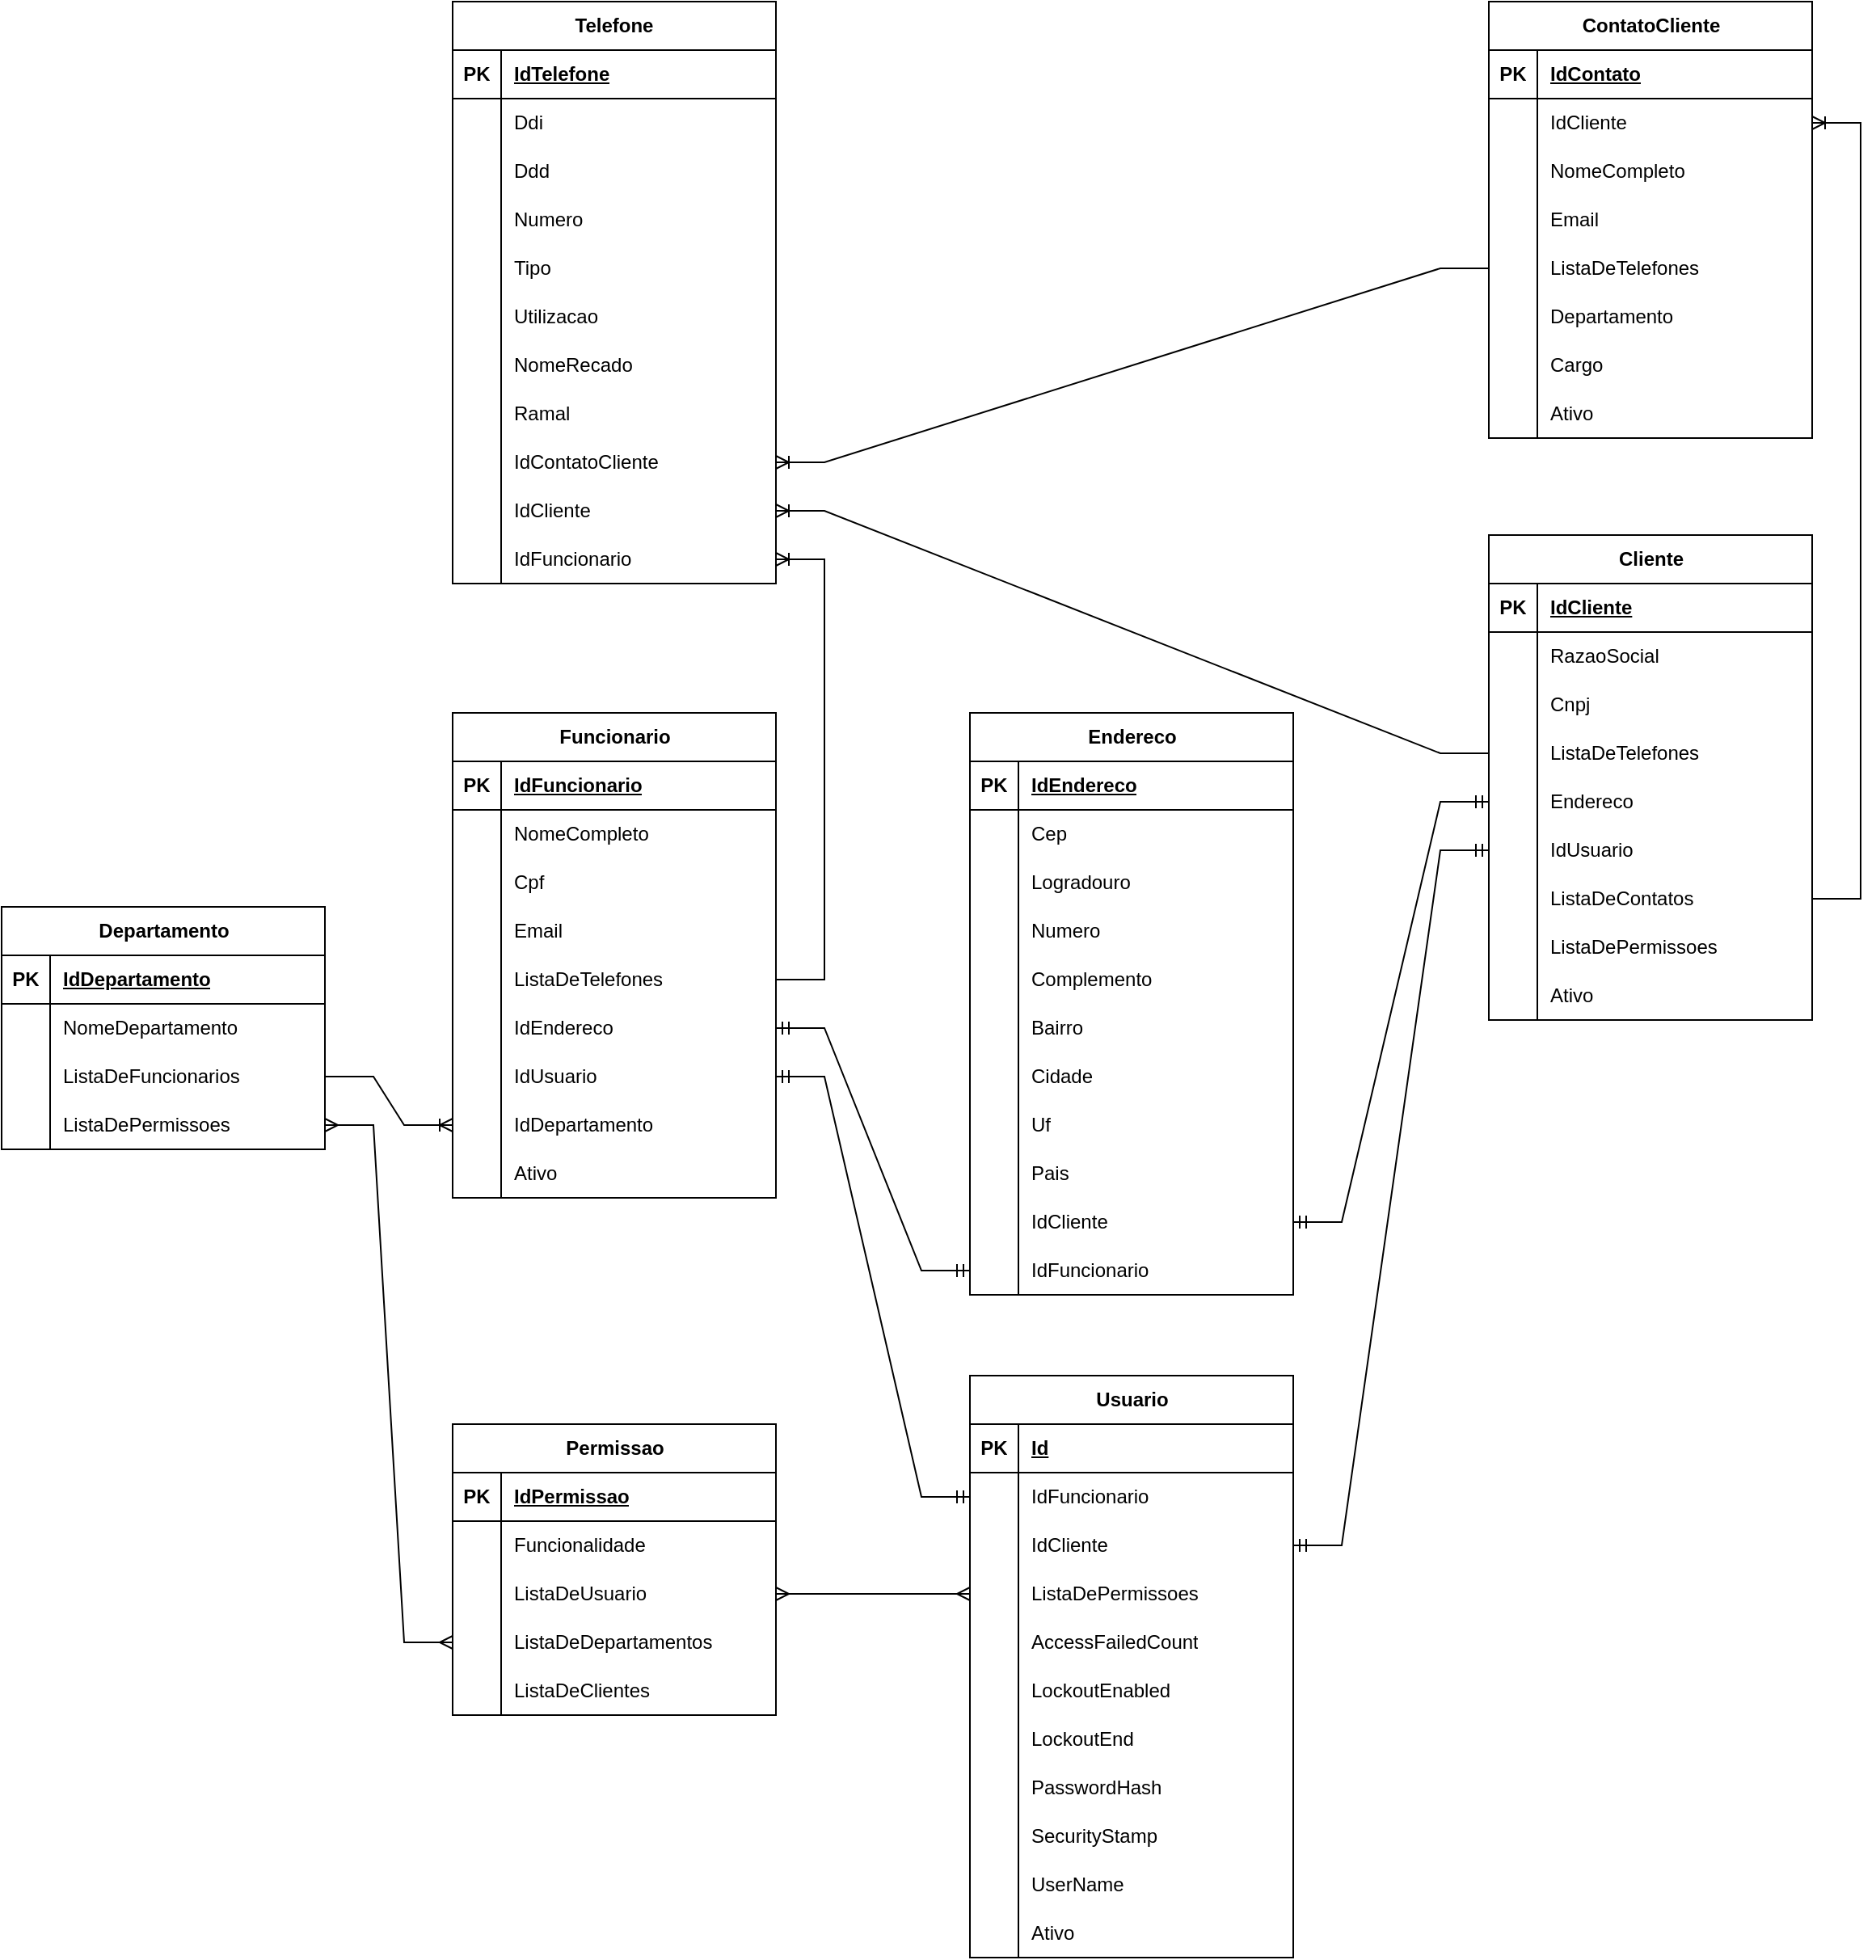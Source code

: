 <mxfile version="23.0.2" type="device">
  <diagram id="D-OcA-h-plPUbO8bKrh2" name="Página-1">
    <mxGraphModel dx="1600" dy="760" grid="1" gridSize="10" guides="1" tooltips="1" connect="1" arrows="1" fold="1" page="1" pageScale="1" pageWidth="1169" pageHeight="827" math="0" shadow="0">
      <root>
        <mxCell id="0" />
        <mxCell id="1" parent="0" />
        <mxCell id="vEyd3C8kD-fYd8YHEymI-1" value="Funcionario" style="shape=table;startSize=30;container=1;collapsible=1;childLayout=tableLayout;fixedRows=1;rowLines=0;fontStyle=1;align=center;resizeLast=1;html=1;" parent="1" vertex="1">
          <mxGeometry x="309" y="470" width="200" height="300" as="geometry" />
        </mxCell>
        <mxCell id="vEyd3C8kD-fYd8YHEymI-2" value="" style="shape=tableRow;horizontal=0;startSize=0;swimlaneHead=0;swimlaneBody=0;fillColor=none;collapsible=0;dropTarget=0;points=[[0,0.5],[1,0.5]];portConstraint=eastwest;top=0;left=0;right=0;bottom=1;" parent="vEyd3C8kD-fYd8YHEymI-1" vertex="1">
          <mxGeometry y="30" width="200" height="30" as="geometry" />
        </mxCell>
        <mxCell id="vEyd3C8kD-fYd8YHEymI-3" value="PK" style="shape=partialRectangle;connectable=0;fillColor=none;top=0;left=0;bottom=0;right=0;fontStyle=1;overflow=hidden;whiteSpace=wrap;html=1;" parent="vEyd3C8kD-fYd8YHEymI-2" vertex="1">
          <mxGeometry width="30" height="30" as="geometry">
            <mxRectangle width="30" height="30" as="alternateBounds" />
          </mxGeometry>
        </mxCell>
        <mxCell id="vEyd3C8kD-fYd8YHEymI-4" value="IdFuncionario" style="shape=partialRectangle;connectable=0;fillColor=none;top=0;left=0;bottom=0;right=0;align=left;spacingLeft=6;fontStyle=5;overflow=hidden;whiteSpace=wrap;html=1;" parent="vEyd3C8kD-fYd8YHEymI-2" vertex="1">
          <mxGeometry x="30" width="170" height="30" as="geometry">
            <mxRectangle width="170" height="30" as="alternateBounds" />
          </mxGeometry>
        </mxCell>
        <mxCell id="vEyd3C8kD-fYd8YHEymI-5" value="" style="shape=tableRow;horizontal=0;startSize=0;swimlaneHead=0;swimlaneBody=0;fillColor=none;collapsible=0;dropTarget=0;points=[[0,0.5],[1,0.5]];portConstraint=eastwest;top=0;left=0;right=0;bottom=0;" parent="vEyd3C8kD-fYd8YHEymI-1" vertex="1">
          <mxGeometry y="60" width="200" height="30" as="geometry" />
        </mxCell>
        <mxCell id="vEyd3C8kD-fYd8YHEymI-6" value="" style="shape=partialRectangle;connectable=0;fillColor=none;top=0;left=0;bottom=0;right=0;editable=1;overflow=hidden;whiteSpace=wrap;html=1;" parent="vEyd3C8kD-fYd8YHEymI-5" vertex="1">
          <mxGeometry width="30" height="30" as="geometry">
            <mxRectangle width="30" height="30" as="alternateBounds" />
          </mxGeometry>
        </mxCell>
        <mxCell id="vEyd3C8kD-fYd8YHEymI-7" value="NomeCompleto" style="shape=partialRectangle;connectable=0;fillColor=none;top=0;left=0;bottom=0;right=0;align=left;spacingLeft=6;overflow=hidden;whiteSpace=wrap;html=1;" parent="vEyd3C8kD-fYd8YHEymI-5" vertex="1">
          <mxGeometry x="30" width="170" height="30" as="geometry">
            <mxRectangle width="170" height="30" as="alternateBounds" />
          </mxGeometry>
        </mxCell>
        <mxCell id="vEyd3C8kD-fYd8YHEymI-8" value="" style="shape=tableRow;horizontal=0;startSize=0;swimlaneHead=0;swimlaneBody=0;fillColor=none;collapsible=0;dropTarget=0;points=[[0,0.5],[1,0.5]];portConstraint=eastwest;top=0;left=0;right=0;bottom=0;" parent="vEyd3C8kD-fYd8YHEymI-1" vertex="1">
          <mxGeometry y="90" width="200" height="30" as="geometry" />
        </mxCell>
        <mxCell id="vEyd3C8kD-fYd8YHEymI-9" value="" style="shape=partialRectangle;connectable=0;fillColor=none;top=0;left=0;bottom=0;right=0;editable=1;overflow=hidden;whiteSpace=wrap;html=1;" parent="vEyd3C8kD-fYd8YHEymI-8" vertex="1">
          <mxGeometry width="30" height="30" as="geometry">
            <mxRectangle width="30" height="30" as="alternateBounds" />
          </mxGeometry>
        </mxCell>
        <mxCell id="vEyd3C8kD-fYd8YHEymI-10" value="Cpf" style="shape=partialRectangle;connectable=0;fillColor=none;top=0;left=0;bottom=0;right=0;align=left;spacingLeft=6;overflow=hidden;whiteSpace=wrap;html=1;" parent="vEyd3C8kD-fYd8YHEymI-8" vertex="1">
          <mxGeometry x="30" width="170" height="30" as="geometry">
            <mxRectangle width="170" height="30" as="alternateBounds" />
          </mxGeometry>
        </mxCell>
        <mxCell id="vEyd3C8kD-fYd8YHEymI-11" value="" style="shape=tableRow;horizontal=0;startSize=0;swimlaneHead=0;swimlaneBody=0;fillColor=none;collapsible=0;dropTarget=0;points=[[0,0.5],[1,0.5]];portConstraint=eastwest;top=0;left=0;right=0;bottom=0;" parent="vEyd3C8kD-fYd8YHEymI-1" vertex="1">
          <mxGeometry y="120" width="200" height="30" as="geometry" />
        </mxCell>
        <mxCell id="vEyd3C8kD-fYd8YHEymI-12" value="" style="shape=partialRectangle;connectable=0;fillColor=none;top=0;left=0;bottom=0;right=0;editable=1;overflow=hidden;whiteSpace=wrap;html=1;" parent="vEyd3C8kD-fYd8YHEymI-11" vertex="1">
          <mxGeometry width="30" height="30" as="geometry">
            <mxRectangle width="30" height="30" as="alternateBounds" />
          </mxGeometry>
        </mxCell>
        <mxCell id="vEyd3C8kD-fYd8YHEymI-13" value="Email" style="shape=partialRectangle;connectable=0;fillColor=none;top=0;left=0;bottom=0;right=0;align=left;spacingLeft=6;overflow=hidden;whiteSpace=wrap;html=1;" parent="vEyd3C8kD-fYd8YHEymI-11" vertex="1">
          <mxGeometry x="30" width="170" height="30" as="geometry">
            <mxRectangle width="170" height="30" as="alternateBounds" />
          </mxGeometry>
        </mxCell>
        <mxCell id="vEyd3C8kD-fYd8YHEymI-14" value="" style="shape=tableRow;horizontal=0;startSize=0;swimlaneHead=0;swimlaneBody=0;fillColor=none;collapsible=0;dropTarget=0;points=[[0,0.5],[1,0.5]];portConstraint=eastwest;top=0;left=0;right=0;bottom=0;" parent="vEyd3C8kD-fYd8YHEymI-1" vertex="1">
          <mxGeometry y="150" width="200" height="30" as="geometry" />
        </mxCell>
        <mxCell id="vEyd3C8kD-fYd8YHEymI-15" value="" style="shape=partialRectangle;connectable=0;fillColor=none;top=0;left=0;bottom=0;right=0;editable=1;overflow=hidden;whiteSpace=wrap;html=1;" parent="vEyd3C8kD-fYd8YHEymI-14" vertex="1">
          <mxGeometry width="30" height="30" as="geometry">
            <mxRectangle width="30" height="30" as="alternateBounds" />
          </mxGeometry>
        </mxCell>
        <mxCell id="vEyd3C8kD-fYd8YHEymI-16" value="ListaDeTelefones" style="shape=partialRectangle;connectable=0;fillColor=none;top=0;left=0;bottom=0;right=0;align=left;spacingLeft=6;overflow=hidden;whiteSpace=wrap;html=1;" parent="vEyd3C8kD-fYd8YHEymI-14" vertex="1">
          <mxGeometry x="30" width="170" height="30" as="geometry">
            <mxRectangle width="170" height="30" as="alternateBounds" />
          </mxGeometry>
        </mxCell>
        <mxCell id="vEyd3C8kD-fYd8YHEymI-17" value="" style="shape=tableRow;horizontal=0;startSize=0;swimlaneHead=0;swimlaneBody=0;fillColor=none;collapsible=0;dropTarget=0;points=[[0,0.5],[1,0.5]];portConstraint=eastwest;top=0;left=0;right=0;bottom=0;" parent="vEyd3C8kD-fYd8YHEymI-1" vertex="1">
          <mxGeometry y="180" width="200" height="30" as="geometry" />
        </mxCell>
        <mxCell id="vEyd3C8kD-fYd8YHEymI-18" value="" style="shape=partialRectangle;connectable=0;fillColor=none;top=0;left=0;bottom=0;right=0;editable=1;overflow=hidden;whiteSpace=wrap;html=1;" parent="vEyd3C8kD-fYd8YHEymI-17" vertex="1">
          <mxGeometry width="30" height="30" as="geometry">
            <mxRectangle width="30" height="30" as="alternateBounds" />
          </mxGeometry>
        </mxCell>
        <mxCell id="vEyd3C8kD-fYd8YHEymI-19" value="IdEndereco" style="shape=partialRectangle;connectable=0;fillColor=none;top=0;left=0;bottom=0;right=0;align=left;spacingLeft=6;overflow=hidden;whiteSpace=wrap;html=1;" parent="vEyd3C8kD-fYd8YHEymI-17" vertex="1">
          <mxGeometry x="30" width="170" height="30" as="geometry">
            <mxRectangle width="170" height="30" as="alternateBounds" />
          </mxGeometry>
        </mxCell>
        <mxCell id="vEyd3C8kD-fYd8YHEymI-85" value="" style="shape=tableRow;horizontal=0;startSize=0;swimlaneHead=0;swimlaneBody=0;fillColor=none;collapsible=0;dropTarget=0;points=[[0,0.5],[1,0.5]];portConstraint=eastwest;top=0;left=0;right=0;bottom=0;" parent="vEyd3C8kD-fYd8YHEymI-1" vertex="1">
          <mxGeometry y="210" width="200" height="30" as="geometry" />
        </mxCell>
        <mxCell id="vEyd3C8kD-fYd8YHEymI-86" value="" style="shape=partialRectangle;connectable=0;fillColor=none;top=0;left=0;bottom=0;right=0;editable=1;overflow=hidden;whiteSpace=wrap;html=1;" parent="vEyd3C8kD-fYd8YHEymI-85" vertex="1">
          <mxGeometry width="30" height="30" as="geometry">
            <mxRectangle width="30" height="30" as="alternateBounds" />
          </mxGeometry>
        </mxCell>
        <mxCell id="vEyd3C8kD-fYd8YHEymI-87" value="IdUsuario" style="shape=partialRectangle;connectable=0;fillColor=none;top=0;left=0;bottom=0;right=0;align=left;spacingLeft=6;overflow=hidden;whiteSpace=wrap;html=1;" parent="vEyd3C8kD-fYd8YHEymI-85" vertex="1">
          <mxGeometry x="30" width="170" height="30" as="geometry">
            <mxRectangle width="170" height="30" as="alternateBounds" />
          </mxGeometry>
        </mxCell>
        <mxCell id="vEyd3C8kD-fYd8YHEymI-82" value="" style="shape=tableRow;horizontal=0;startSize=0;swimlaneHead=0;swimlaneBody=0;fillColor=none;collapsible=0;dropTarget=0;points=[[0,0.5],[1,0.5]];portConstraint=eastwest;top=0;left=0;right=0;bottom=0;" parent="vEyd3C8kD-fYd8YHEymI-1" vertex="1">
          <mxGeometry y="240" width="200" height="30" as="geometry" />
        </mxCell>
        <mxCell id="vEyd3C8kD-fYd8YHEymI-83" value="" style="shape=partialRectangle;connectable=0;fillColor=none;top=0;left=0;bottom=0;right=0;editable=1;overflow=hidden;whiteSpace=wrap;html=1;" parent="vEyd3C8kD-fYd8YHEymI-82" vertex="1">
          <mxGeometry width="30" height="30" as="geometry">
            <mxRectangle width="30" height="30" as="alternateBounds" />
          </mxGeometry>
        </mxCell>
        <mxCell id="vEyd3C8kD-fYd8YHEymI-84" value="IdDepartamento" style="shape=partialRectangle;connectable=0;fillColor=none;top=0;left=0;bottom=0;right=0;align=left;spacingLeft=6;overflow=hidden;whiteSpace=wrap;html=1;" parent="vEyd3C8kD-fYd8YHEymI-82" vertex="1">
          <mxGeometry x="30" width="170" height="30" as="geometry">
            <mxRectangle width="170" height="30" as="alternateBounds" />
          </mxGeometry>
        </mxCell>
        <mxCell id="vEyd3C8kD-fYd8YHEymI-205" value="" style="shape=tableRow;horizontal=0;startSize=0;swimlaneHead=0;swimlaneBody=0;fillColor=none;collapsible=0;dropTarget=0;points=[[0,0.5],[1,0.5]];portConstraint=eastwest;top=0;left=0;right=0;bottom=0;" parent="vEyd3C8kD-fYd8YHEymI-1" vertex="1">
          <mxGeometry y="270" width="200" height="30" as="geometry" />
        </mxCell>
        <mxCell id="vEyd3C8kD-fYd8YHEymI-206" value="" style="shape=partialRectangle;connectable=0;fillColor=none;top=0;left=0;bottom=0;right=0;editable=1;overflow=hidden;whiteSpace=wrap;html=1;" parent="vEyd3C8kD-fYd8YHEymI-205" vertex="1">
          <mxGeometry width="30" height="30" as="geometry">
            <mxRectangle width="30" height="30" as="alternateBounds" />
          </mxGeometry>
        </mxCell>
        <mxCell id="vEyd3C8kD-fYd8YHEymI-207" value="Ativo" style="shape=partialRectangle;connectable=0;fillColor=none;top=0;left=0;bottom=0;right=0;align=left;spacingLeft=6;overflow=hidden;whiteSpace=wrap;html=1;" parent="vEyd3C8kD-fYd8YHEymI-205" vertex="1">
          <mxGeometry x="30" width="170" height="30" as="geometry">
            <mxRectangle width="170" height="30" as="alternateBounds" />
          </mxGeometry>
        </mxCell>
        <mxCell id="vEyd3C8kD-fYd8YHEymI-20" value="Endereco" style="shape=table;startSize=30;container=1;collapsible=1;childLayout=tableLayout;fixedRows=1;rowLines=0;fontStyle=1;align=center;resizeLast=1;html=1;" parent="1" vertex="1">
          <mxGeometry x="629" y="470" width="200" height="360" as="geometry" />
        </mxCell>
        <mxCell id="vEyd3C8kD-fYd8YHEymI-21" value="" style="shape=tableRow;horizontal=0;startSize=0;swimlaneHead=0;swimlaneBody=0;fillColor=none;collapsible=0;dropTarget=0;points=[[0,0.5],[1,0.5]];portConstraint=eastwest;top=0;left=0;right=0;bottom=1;" parent="vEyd3C8kD-fYd8YHEymI-20" vertex="1">
          <mxGeometry y="30" width="200" height="30" as="geometry" />
        </mxCell>
        <mxCell id="vEyd3C8kD-fYd8YHEymI-22" value="PK" style="shape=partialRectangle;connectable=0;fillColor=none;top=0;left=0;bottom=0;right=0;fontStyle=1;overflow=hidden;whiteSpace=wrap;html=1;" parent="vEyd3C8kD-fYd8YHEymI-21" vertex="1">
          <mxGeometry width="30" height="30" as="geometry">
            <mxRectangle width="30" height="30" as="alternateBounds" />
          </mxGeometry>
        </mxCell>
        <mxCell id="vEyd3C8kD-fYd8YHEymI-23" value="IdEndereco" style="shape=partialRectangle;connectable=0;fillColor=none;top=0;left=0;bottom=0;right=0;align=left;spacingLeft=6;fontStyle=5;overflow=hidden;whiteSpace=wrap;html=1;" parent="vEyd3C8kD-fYd8YHEymI-21" vertex="1">
          <mxGeometry x="30" width="170" height="30" as="geometry">
            <mxRectangle width="170" height="30" as="alternateBounds" />
          </mxGeometry>
        </mxCell>
        <mxCell id="vEyd3C8kD-fYd8YHEymI-24" value="" style="shape=tableRow;horizontal=0;startSize=0;swimlaneHead=0;swimlaneBody=0;fillColor=none;collapsible=0;dropTarget=0;points=[[0,0.5],[1,0.5]];portConstraint=eastwest;top=0;left=0;right=0;bottom=0;" parent="vEyd3C8kD-fYd8YHEymI-20" vertex="1">
          <mxGeometry y="60" width="200" height="30" as="geometry" />
        </mxCell>
        <mxCell id="vEyd3C8kD-fYd8YHEymI-25" value="" style="shape=partialRectangle;connectable=0;fillColor=none;top=0;left=0;bottom=0;right=0;editable=1;overflow=hidden;whiteSpace=wrap;html=1;" parent="vEyd3C8kD-fYd8YHEymI-24" vertex="1">
          <mxGeometry width="30" height="30" as="geometry">
            <mxRectangle width="30" height="30" as="alternateBounds" />
          </mxGeometry>
        </mxCell>
        <mxCell id="vEyd3C8kD-fYd8YHEymI-26" value="Cep" style="shape=partialRectangle;connectable=0;fillColor=none;top=0;left=0;bottom=0;right=0;align=left;spacingLeft=6;overflow=hidden;whiteSpace=wrap;html=1;" parent="vEyd3C8kD-fYd8YHEymI-24" vertex="1">
          <mxGeometry x="30" width="170" height="30" as="geometry">
            <mxRectangle width="170" height="30" as="alternateBounds" />
          </mxGeometry>
        </mxCell>
        <mxCell id="vEyd3C8kD-fYd8YHEymI-27" value="" style="shape=tableRow;horizontal=0;startSize=0;swimlaneHead=0;swimlaneBody=0;fillColor=none;collapsible=0;dropTarget=0;points=[[0,0.5],[1,0.5]];portConstraint=eastwest;top=0;left=0;right=0;bottom=0;" parent="vEyd3C8kD-fYd8YHEymI-20" vertex="1">
          <mxGeometry y="90" width="200" height="30" as="geometry" />
        </mxCell>
        <mxCell id="vEyd3C8kD-fYd8YHEymI-28" value="" style="shape=partialRectangle;connectable=0;fillColor=none;top=0;left=0;bottom=0;right=0;editable=1;overflow=hidden;whiteSpace=wrap;html=1;" parent="vEyd3C8kD-fYd8YHEymI-27" vertex="1">
          <mxGeometry width="30" height="30" as="geometry">
            <mxRectangle width="30" height="30" as="alternateBounds" />
          </mxGeometry>
        </mxCell>
        <mxCell id="vEyd3C8kD-fYd8YHEymI-29" value="Logradouro" style="shape=partialRectangle;connectable=0;fillColor=none;top=0;left=0;bottom=0;right=0;align=left;spacingLeft=6;overflow=hidden;whiteSpace=wrap;html=1;" parent="vEyd3C8kD-fYd8YHEymI-27" vertex="1">
          <mxGeometry x="30" width="170" height="30" as="geometry">
            <mxRectangle width="170" height="30" as="alternateBounds" />
          </mxGeometry>
        </mxCell>
        <mxCell id="vEyd3C8kD-fYd8YHEymI-30" value="" style="shape=tableRow;horizontal=0;startSize=0;swimlaneHead=0;swimlaneBody=0;fillColor=none;collapsible=0;dropTarget=0;points=[[0,0.5],[1,0.5]];portConstraint=eastwest;top=0;left=0;right=0;bottom=0;" parent="vEyd3C8kD-fYd8YHEymI-20" vertex="1">
          <mxGeometry y="120" width="200" height="30" as="geometry" />
        </mxCell>
        <mxCell id="vEyd3C8kD-fYd8YHEymI-31" value="" style="shape=partialRectangle;connectable=0;fillColor=none;top=0;left=0;bottom=0;right=0;editable=1;overflow=hidden;whiteSpace=wrap;html=1;" parent="vEyd3C8kD-fYd8YHEymI-30" vertex="1">
          <mxGeometry width="30" height="30" as="geometry">
            <mxRectangle width="30" height="30" as="alternateBounds" />
          </mxGeometry>
        </mxCell>
        <mxCell id="vEyd3C8kD-fYd8YHEymI-32" value="Numero" style="shape=partialRectangle;connectable=0;fillColor=none;top=0;left=0;bottom=0;right=0;align=left;spacingLeft=6;overflow=hidden;whiteSpace=wrap;html=1;" parent="vEyd3C8kD-fYd8YHEymI-30" vertex="1">
          <mxGeometry x="30" width="170" height="30" as="geometry">
            <mxRectangle width="170" height="30" as="alternateBounds" />
          </mxGeometry>
        </mxCell>
        <mxCell id="vEyd3C8kD-fYd8YHEymI-33" value="" style="shape=tableRow;horizontal=0;startSize=0;swimlaneHead=0;swimlaneBody=0;fillColor=none;collapsible=0;dropTarget=0;points=[[0,0.5],[1,0.5]];portConstraint=eastwest;top=0;left=0;right=0;bottom=0;" parent="vEyd3C8kD-fYd8YHEymI-20" vertex="1">
          <mxGeometry y="150" width="200" height="30" as="geometry" />
        </mxCell>
        <mxCell id="vEyd3C8kD-fYd8YHEymI-34" value="" style="shape=partialRectangle;connectable=0;fillColor=none;top=0;left=0;bottom=0;right=0;editable=1;overflow=hidden;whiteSpace=wrap;html=1;" parent="vEyd3C8kD-fYd8YHEymI-33" vertex="1">
          <mxGeometry width="30" height="30" as="geometry">
            <mxRectangle width="30" height="30" as="alternateBounds" />
          </mxGeometry>
        </mxCell>
        <mxCell id="vEyd3C8kD-fYd8YHEymI-35" value="Complemento" style="shape=partialRectangle;connectable=0;fillColor=none;top=0;left=0;bottom=0;right=0;align=left;spacingLeft=6;overflow=hidden;whiteSpace=wrap;html=1;" parent="vEyd3C8kD-fYd8YHEymI-33" vertex="1">
          <mxGeometry x="30" width="170" height="30" as="geometry">
            <mxRectangle width="170" height="30" as="alternateBounds" />
          </mxGeometry>
        </mxCell>
        <mxCell id="vEyd3C8kD-fYd8YHEymI-36" value="" style="shape=tableRow;horizontal=0;startSize=0;swimlaneHead=0;swimlaneBody=0;fillColor=none;collapsible=0;dropTarget=0;points=[[0,0.5],[1,0.5]];portConstraint=eastwest;top=0;left=0;right=0;bottom=0;" parent="vEyd3C8kD-fYd8YHEymI-20" vertex="1">
          <mxGeometry y="180" width="200" height="30" as="geometry" />
        </mxCell>
        <mxCell id="vEyd3C8kD-fYd8YHEymI-37" value="" style="shape=partialRectangle;connectable=0;fillColor=none;top=0;left=0;bottom=0;right=0;editable=1;overflow=hidden;whiteSpace=wrap;html=1;" parent="vEyd3C8kD-fYd8YHEymI-36" vertex="1">
          <mxGeometry width="30" height="30" as="geometry">
            <mxRectangle width="30" height="30" as="alternateBounds" />
          </mxGeometry>
        </mxCell>
        <mxCell id="vEyd3C8kD-fYd8YHEymI-38" value="Bairro" style="shape=partialRectangle;connectable=0;fillColor=none;top=0;left=0;bottom=0;right=0;align=left;spacingLeft=6;overflow=hidden;whiteSpace=wrap;html=1;" parent="vEyd3C8kD-fYd8YHEymI-36" vertex="1">
          <mxGeometry x="30" width="170" height="30" as="geometry">
            <mxRectangle width="170" height="30" as="alternateBounds" />
          </mxGeometry>
        </mxCell>
        <mxCell id="vEyd3C8kD-fYd8YHEymI-39" value="" style="shape=tableRow;horizontal=0;startSize=0;swimlaneHead=0;swimlaneBody=0;fillColor=none;collapsible=0;dropTarget=0;points=[[0,0.5],[1,0.5]];portConstraint=eastwest;top=0;left=0;right=0;bottom=0;" parent="vEyd3C8kD-fYd8YHEymI-20" vertex="1">
          <mxGeometry y="210" width="200" height="30" as="geometry" />
        </mxCell>
        <mxCell id="vEyd3C8kD-fYd8YHEymI-40" value="" style="shape=partialRectangle;connectable=0;fillColor=none;top=0;left=0;bottom=0;right=0;editable=1;overflow=hidden;whiteSpace=wrap;html=1;" parent="vEyd3C8kD-fYd8YHEymI-39" vertex="1">
          <mxGeometry width="30" height="30" as="geometry">
            <mxRectangle width="30" height="30" as="alternateBounds" />
          </mxGeometry>
        </mxCell>
        <mxCell id="vEyd3C8kD-fYd8YHEymI-41" value="Cidade" style="shape=partialRectangle;connectable=0;fillColor=none;top=0;left=0;bottom=0;right=0;align=left;spacingLeft=6;overflow=hidden;whiteSpace=wrap;html=1;" parent="vEyd3C8kD-fYd8YHEymI-39" vertex="1">
          <mxGeometry x="30" width="170" height="30" as="geometry">
            <mxRectangle width="170" height="30" as="alternateBounds" />
          </mxGeometry>
        </mxCell>
        <mxCell id="vEyd3C8kD-fYd8YHEymI-42" value="" style="shape=tableRow;horizontal=0;startSize=0;swimlaneHead=0;swimlaneBody=0;fillColor=none;collapsible=0;dropTarget=0;points=[[0,0.5],[1,0.5]];portConstraint=eastwest;top=0;left=0;right=0;bottom=0;" parent="vEyd3C8kD-fYd8YHEymI-20" vertex="1">
          <mxGeometry y="240" width="200" height="30" as="geometry" />
        </mxCell>
        <mxCell id="vEyd3C8kD-fYd8YHEymI-43" value="" style="shape=partialRectangle;connectable=0;fillColor=none;top=0;left=0;bottom=0;right=0;editable=1;overflow=hidden;whiteSpace=wrap;html=1;" parent="vEyd3C8kD-fYd8YHEymI-42" vertex="1">
          <mxGeometry width="30" height="30" as="geometry">
            <mxRectangle width="30" height="30" as="alternateBounds" />
          </mxGeometry>
        </mxCell>
        <mxCell id="vEyd3C8kD-fYd8YHEymI-44" value="Uf" style="shape=partialRectangle;connectable=0;fillColor=none;top=0;left=0;bottom=0;right=0;align=left;spacingLeft=6;overflow=hidden;whiteSpace=wrap;html=1;" parent="vEyd3C8kD-fYd8YHEymI-42" vertex="1">
          <mxGeometry x="30" width="170" height="30" as="geometry">
            <mxRectangle width="170" height="30" as="alternateBounds" />
          </mxGeometry>
        </mxCell>
        <mxCell id="vEyd3C8kD-fYd8YHEymI-45" value="" style="shape=tableRow;horizontal=0;startSize=0;swimlaneHead=0;swimlaneBody=0;fillColor=none;collapsible=0;dropTarget=0;points=[[0,0.5],[1,0.5]];portConstraint=eastwest;top=0;left=0;right=0;bottom=0;" parent="vEyd3C8kD-fYd8YHEymI-20" vertex="1">
          <mxGeometry y="270" width="200" height="30" as="geometry" />
        </mxCell>
        <mxCell id="vEyd3C8kD-fYd8YHEymI-46" value="" style="shape=partialRectangle;connectable=0;fillColor=none;top=0;left=0;bottom=0;right=0;editable=1;overflow=hidden;whiteSpace=wrap;html=1;" parent="vEyd3C8kD-fYd8YHEymI-45" vertex="1">
          <mxGeometry width="30" height="30" as="geometry">
            <mxRectangle width="30" height="30" as="alternateBounds" />
          </mxGeometry>
        </mxCell>
        <mxCell id="vEyd3C8kD-fYd8YHEymI-47" value="Pais" style="shape=partialRectangle;connectable=0;fillColor=none;top=0;left=0;bottom=0;right=0;align=left;spacingLeft=6;overflow=hidden;whiteSpace=wrap;html=1;" parent="vEyd3C8kD-fYd8YHEymI-45" vertex="1">
          <mxGeometry x="30" width="170" height="30" as="geometry">
            <mxRectangle width="170" height="30" as="alternateBounds" />
          </mxGeometry>
        </mxCell>
        <mxCell id="iYqkamy3lvsUyUFsv4Ra-10" value="" style="shape=tableRow;horizontal=0;startSize=0;swimlaneHead=0;swimlaneBody=0;fillColor=none;collapsible=0;dropTarget=0;points=[[0,0.5],[1,0.5]];portConstraint=eastwest;top=0;left=0;right=0;bottom=0;" vertex="1" parent="vEyd3C8kD-fYd8YHEymI-20">
          <mxGeometry y="300" width="200" height="30" as="geometry" />
        </mxCell>
        <mxCell id="iYqkamy3lvsUyUFsv4Ra-11" value="" style="shape=partialRectangle;connectable=0;fillColor=none;top=0;left=0;bottom=0;right=0;editable=1;overflow=hidden;whiteSpace=wrap;html=1;" vertex="1" parent="iYqkamy3lvsUyUFsv4Ra-10">
          <mxGeometry width="30" height="30" as="geometry">
            <mxRectangle width="30" height="30" as="alternateBounds" />
          </mxGeometry>
        </mxCell>
        <mxCell id="iYqkamy3lvsUyUFsv4Ra-12" value="IdCliente" style="shape=partialRectangle;connectable=0;fillColor=none;top=0;left=0;bottom=0;right=0;align=left;spacingLeft=6;overflow=hidden;whiteSpace=wrap;html=1;" vertex="1" parent="iYqkamy3lvsUyUFsv4Ra-10">
          <mxGeometry x="30" width="170" height="30" as="geometry">
            <mxRectangle width="170" height="30" as="alternateBounds" />
          </mxGeometry>
        </mxCell>
        <mxCell id="iYqkamy3lvsUyUFsv4Ra-13" value="" style="shape=tableRow;horizontal=0;startSize=0;swimlaneHead=0;swimlaneBody=0;fillColor=none;collapsible=0;dropTarget=0;points=[[0,0.5],[1,0.5]];portConstraint=eastwest;top=0;left=0;right=0;bottom=0;" vertex="1" parent="vEyd3C8kD-fYd8YHEymI-20">
          <mxGeometry y="330" width="200" height="30" as="geometry" />
        </mxCell>
        <mxCell id="iYqkamy3lvsUyUFsv4Ra-14" value="" style="shape=partialRectangle;connectable=0;fillColor=none;top=0;left=0;bottom=0;right=0;editable=1;overflow=hidden;whiteSpace=wrap;html=1;" vertex="1" parent="iYqkamy3lvsUyUFsv4Ra-13">
          <mxGeometry width="30" height="30" as="geometry">
            <mxRectangle width="30" height="30" as="alternateBounds" />
          </mxGeometry>
        </mxCell>
        <mxCell id="iYqkamy3lvsUyUFsv4Ra-15" value="IdFuncionario" style="shape=partialRectangle;connectable=0;fillColor=none;top=0;left=0;bottom=0;right=0;align=left;spacingLeft=6;overflow=hidden;whiteSpace=wrap;html=1;" vertex="1" parent="iYqkamy3lvsUyUFsv4Ra-13">
          <mxGeometry x="30" width="170" height="30" as="geometry">
            <mxRectangle width="170" height="30" as="alternateBounds" />
          </mxGeometry>
        </mxCell>
        <mxCell id="vEyd3C8kD-fYd8YHEymI-49" value="" style="edgeStyle=entityRelationEdgeStyle;fontSize=12;html=1;endArrow=ERmandOne;startArrow=ERmandOne;rounded=0;" parent="1" source="iYqkamy3lvsUyUFsv4Ra-13" target="vEyd3C8kD-fYd8YHEymI-17" edge="1">
          <mxGeometry width="100" height="100" relative="1" as="geometry">
            <mxPoint x="319" y="930" as="sourcePoint" />
            <mxPoint x="369" y="480" as="targetPoint" />
            <Array as="points">
              <mxPoint x="569" y="820" />
              <mxPoint x="569" y="670" />
            </Array>
          </mxGeometry>
        </mxCell>
        <mxCell id="vEyd3C8kD-fYd8YHEymI-50" value="Telefone" style="shape=table;startSize=30;container=1;collapsible=1;childLayout=tableLayout;fixedRows=1;rowLines=0;fontStyle=1;align=center;resizeLast=1;html=1;whiteSpace=wrap;" parent="1" vertex="1">
          <mxGeometry x="309" y="30" width="200" height="360" as="geometry" />
        </mxCell>
        <mxCell id="vEyd3C8kD-fYd8YHEymI-54" value="" style="shape=tableRow;horizontal=0;startSize=0;swimlaneHead=0;swimlaneBody=0;fillColor=none;collapsible=0;dropTarget=0;points=[[0,0.5],[1,0.5]];portConstraint=eastwest;top=0;left=0;right=0;bottom=1;html=1;" parent="vEyd3C8kD-fYd8YHEymI-50" vertex="1">
          <mxGeometry y="30" width="200" height="30" as="geometry" />
        </mxCell>
        <mxCell id="vEyd3C8kD-fYd8YHEymI-55" value="PK" style="shape=partialRectangle;connectable=0;fillColor=none;top=0;left=0;bottom=0;right=0;fontStyle=1;overflow=hidden;html=1;whiteSpace=wrap;" parent="vEyd3C8kD-fYd8YHEymI-54" vertex="1">
          <mxGeometry width="30" height="30" as="geometry">
            <mxRectangle width="30" height="30" as="alternateBounds" />
          </mxGeometry>
        </mxCell>
        <mxCell id="vEyd3C8kD-fYd8YHEymI-56" value="IdTelefone" style="shape=partialRectangle;connectable=0;fillColor=none;top=0;left=0;bottom=0;right=0;align=left;spacingLeft=6;fontStyle=5;overflow=hidden;html=1;whiteSpace=wrap;" parent="vEyd3C8kD-fYd8YHEymI-54" vertex="1">
          <mxGeometry x="30" width="170" height="30" as="geometry">
            <mxRectangle width="170" height="30" as="alternateBounds" />
          </mxGeometry>
        </mxCell>
        <mxCell id="vEyd3C8kD-fYd8YHEymI-60" value="" style="shape=tableRow;horizontal=0;startSize=0;swimlaneHead=0;swimlaneBody=0;fillColor=none;collapsible=0;dropTarget=0;points=[[0,0.5],[1,0.5]];portConstraint=eastwest;top=0;left=0;right=0;bottom=0;html=1;" parent="vEyd3C8kD-fYd8YHEymI-50" vertex="1">
          <mxGeometry y="60" width="200" height="30" as="geometry" />
        </mxCell>
        <mxCell id="vEyd3C8kD-fYd8YHEymI-61" value="" style="shape=partialRectangle;connectable=0;fillColor=none;top=0;left=0;bottom=0;right=0;editable=1;overflow=hidden;html=1;whiteSpace=wrap;" parent="vEyd3C8kD-fYd8YHEymI-60" vertex="1">
          <mxGeometry width="30" height="30" as="geometry">
            <mxRectangle width="30" height="30" as="alternateBounds" />
          </mxGeometry>
        </mxCell>
        <mxCell id="vEyd3C8kD-fYd8YHEymI-62" value="Ddi" style="shape=partialRectangle;connectable=0;fillColor=none;top=0;left=0;bottom=0;right=0;align=left;spacingLeft=6;overflow=hidden;html=1;whiteSpace=wrap;" parent="vEyd3C8kD-fYd8YHEymI-60" vertex="1">
          <mxGeometry x="30" width="170" height="30" as="geometry">
            <mxRectangle width="170" height="30" as="alternateBounds" />
          </mxGeometry>
        </mxCell>
        <mxCell id="vEyd3C8kD-fYd8YHEymI-63" value="" style="shape=tableRow;horizontal=0;startSize=0;swimlaneHead=0;swimlaneBody=0;fillColor=none;collapsible=0;dropTarget=0;points=[[0,0.5],[1,0.5]];portConstraint=eastwest;top=0;left=0;right=0;bottom=0;html=1;" parent="vEyd3C8kD-fYd8YHEymI-50" vertex="1">
          <mxGeometry y="90" width="200" height="30" as="geometry" />
        </mxCell>
        <mxCell id="vEyd3C8kD-fYd8YHEymI-64" value="" style="shape=partialRectangle;connectable=0;fillColor=none;top=0;left=0;bottom=0;right=0;editable=1;overflow=hidden;html=1;whiteSpace=wrap;" parent="vEyd3C8kD-fYd8YHEymI-63" vertex="1">
          <mxGeometry width="30" height="30" as="geometry">
            <mxRectangle width="30" height="30" as="alternateBounds" />
          </mxGeometry>
        </mxCell>
        <mxCell id="vEyd3C8kD-fYd8YHEymI-65" value="Ddd" style="shape=partialRectangle;connectable=0;fillColor=none;top=0;left=0;bottom=0;right=0;align=left;spacingLeft=6;overflow=hidden;html=1;whiteSpace=wrap;" parent="vEyd3C8kD-fYd8YHEymI-63" vertex="1">
          <mxGeometry x="30" width="170" height="30" as="geometry">
            <mxRectangle width="170" height="30" as="alternateBounds" />
          </mxGeometry>
        </mxCell>
        <mxCell id="vEyd3C8kD-fYd8YHEymI-66" value="" style="shape=tableRow;horizontal=0;startSize=0;swimlaneHead=0;swimlaneBody=0;fillColor=none;collapsible=0;dropTarget=0;points=[[0,0.5],[1,0.5]];portConstraint=eastwest;top=0;left=0;right=0;bottom=0;html=1;" parent="vEyd3C8kD-fYd8YHEymI-50" vertex="1">
          <mxGeometry y="120" width="200" height="30" as="geometry" />
        </mxCell>
        <mxCell id="vEyd3C8kD-fYd8YHEymI-67" value="" style="shape=partialRectangle;connectable=0;fillColor=none;top=0;left=0;bottom=0;right=0;editable=1;overflow=hidden;html=1;whiteSpace=wrap;" parent="vEyd3C8kD-fYd8YHEymI-66" vertex="1">
          <mxGeometry width="30" height="30" as="geometry">
            <mxRectangle width="30" height="30" as="alternateBounds" />
          </mxGeometry>
        </mxCell>
        <mxCell id="vEyd3C8kD-fYd8YHEymI-68" value="Numero" style="shape=partialRectangle;connectable=0;fillColor=none;top=0;left=0;bottom=0;right=0;align=left;spacingLeft=6;overflow=hidden;html=1;whiteSpace=wrap;" parent="vEyd3C8kD-fYd8YHEymI-66" vertex="1">
          <mxGeometry x="30" width="170" height="30" as="geometry">
            <mxRectangle width="170" height="30" as="alternateBounds" />
          </mxGeometry>
        </mxCell>
        <mxCell id="vEyd3C8kD-fYd8YHEymI-69" value="" style="shape=tableRow;horizontal=0;startSize=0;swimlaneHead=0;swimlaneBody=0;fillColor=none;collapsible=0;dropTarget=0;points=[[0,0.5],[1,0.5]];portConstraint=eastwest;top=0;left=0;right=0;bottom=0;html=1;" parent="vEyd3C8kD-fYd8YHEymI-50" vertex="1">
          <mxGeometry y="150" width="200" height="30" as="geometry" />
        </mxCell>
        <mxCell id="vEyd3C8kD-fYd8YHEymI-70" value="" style="shape=partialRectangle;connectable=0;fillColor=none;top=0;left=0;bottom=0;right=0;editable=1;overflow=hidden;html=1;whiteSpace=wrap;" parent="vEyd3C8kD-fYd8YHEymI-69" vertex="1">
          <mxGeometry width="30" height="30" as="geometry">
            <mxRectangle width="30" height="30" as="alternateBounds" />
          </mxGeometry>
        </mxCell>
        <mxCell id="vEyd3C8kD-fYd8YHEymI-71" value="Tipo" style="shape=partialRectangle;connectable=0;fillColor=none;top=0;left=0;bottom=0;right=0;align=left;spacingLeft=6;overflow=hidden;html=1;whiteSpace=wrap;" parent="vEyd3C8kD-fYd8YHEymI-69" vertex="1">
          <mxGeometry x="30" width="170" height="30" as="geometry">
            <mxRectangle width="170" height="30" as="alternateBounds" />
          </mxGeometry>
        </mxCell>
        <mxCell id="vEyd3C8kD-fYd8YHEymI-75" value="" style="shape=tableRow;horizontal=0;startSize=0;swimlaneHead=0;swimlaneBody=0;fillColor=none;collapsible=0;dropTarget=0;points=[[0,0.5],[1,0.5]];portConstraint=eastwest;top=0;left=0;right=0;bottom=0;html=1;" parent="vEyd3C8kD-fYd8YHEymI-50" vertex="1">
          <mxGeometry y="180" width="200" height="30" as="geometry" />
        </mxCell>
        <mxCell id="vEyd3C8kD-fYd8YHEymI-76" value="" style="shape=partialRectangle;connectable=0;fillColor=none;top=0;left=0;bottom=0;right=0;editable=1;overflow=hidden;html=1;whiteSpace=wrap;" parent="vEyd3C8kD-fYd8YHEymI-75" vertex="1">
          <mxGeometry width="30" height="30" as="geometry">
            <mxRectangle width="30" height="30" as="alternateBounds" />
          </mxGeometry>
        </mxCell>
        <mxCell id="vEyd3C8kD-fYd8YHEymI-77" value="Utilizacao" style="shape=partialRectangle;connectable=0;fillColor=none;top=0;left=0;bottom=0;right=0;align=left;spacingLeft=6;overflow=hidden;html=1;whiteSpace=wrap;" parent="vEyd3C8kD-fYd8YHEymI-75" vertex="1">
          <mxGeometry x="30" width="170" height="30" as="geometry">
            <mxRectangle width="170" height="30" as="alternateBounds" />
          </mxGeometry>
        </mxCell>
        <mxCell id="vEyd3C8kD-fYd8YHEymI-78" value="" style="shape=tableRow;horizontal=0;startSize=0;swimlaneHead=0;swimlaneBody=0;fillColor=none;collapsible=0;dropTarget=0;points=[[0,0.5],[1,0.5]];portConstraint=eastwest;top=0;left=0;right=0;bottom=0;html=1;" parent="vEyd3C8kD-fYd8YHEymI-50" vertex="1">
          <mxGeometry y="210" width="200" height="30" as="geometry" />
        </mxCell>
        <mxCell id="vEyd3C8kD-fYd8YHEymI-79" value="" style="shape=partialRectangle;connectable=0;fillColor=none;top=0;left=0;bottom=0;right=0;editable=1;overflow=hidden;html=1;whiteSpace=wrap;" parent="vEyd3C8kD-fYd8YHEymI-78" vertex="1">
          <mxGeometry width="30" height="30" as="geometry">
            <mxRectangle width="30" height="30" as="alternateBounds" />
          </mxGeometry>
        </mxCell>
        <mxCell id="vEyd3C8kD-fYd8YHEymI-80" value="NomeRecado" style="shape=partialRectangle;connectable=0;fillColor=none;top=0;left=0;bottom=0;right=0;align=left;spacingLeft=6;overflow=hidden;html=1;whiteSpace=wrap;" parent="vEyd3C8kD-fYd8YHEymI-78" vertex="1">
          <mxGeometry x="30" width="170" height="30" as="geometry">
            <mxRectangle width="170" height="30" as="alternateBounds" />
          </mxGeometry>
        </mxCell>
        <mxCell id="vEyd3C8kD-fYd8YHEymI-107" value="" style="shape=tableRow;horizontal=0;startSize=0;swimlaneHead=0;swimlaneBody=0;fillColor=none;collapsible=0;dropTarget=0;points=[[0,0.5],[1,0.5]];portConstraint=eastwest;top=0;left=0;right=0;bottom=0;html=1;" parent="vEyd3C8kD-fYd8YHEymI-50" vertex="1">
          <mxGeometry y="240" width="200" height="30" as="geometry" />
        </mxCell>
        <mxCell id="vEyd3C8kD-fYd8YHEymI-108" value="" style="shape=partialRectangle;connectable=0;fillColor=none;top=0;left=0;bottom=0;right=0;editable=1;overflow=hidden;html=1;whiteSpace=wrap;" parent="vEyd3C8kD-fYd8YHEymI-107" vertex="1">
          <mxGeometry width="30" height="30" as="geometry">
            <mxRectangle width="30" height="30" as="alternateBounds" />
          </mxGeometry>
        </mxCell>
        <mxCell id="vEyd3C8kD-fYd8YHEymI-109" value="Ramal" style="shape=partialRectangle;connectable=0;fillColor=none;top=0;left=0;bottom=0;right=0;align=left;spacingLeft=6;overflow=hidden;html=1;whiteSpace=wrap;" parent="vEyd3C8kD-fYd8YHEymI-107" vertex="1">
          <mxGeometry x="30" width="170" height="30" as="geometry">
            <mxRectangle width="170" height="30" as="alternateBounds" />
          </mxGeometry>
        </mxCell>
        <mxCell id="iYqkamy3lvsUyUFsv4Ra-1" value="" style="shape=tableRow;horizontal=0;startSize=0;swimlaneHead=0;swimlaneBody=0;fillColor=none;collapsible=0;dropTarget=0;points=[[0,0.5],[1,0.5]];portConstraint=eastwest;top=0;left=0;right=0;bottom=0;html=1;" vertex="1" parent="vEyd3C8kD-fYd8YHEymI-50">
          <mxGeometry y="270" width="200" height="30" as="geometry" />
        </mxCell>
        <mxCell id="iYqkamy3lvsUyUFsv4Ra-2" value="" style="shape=partialRectangle;connectable=0;fillColor=none;top=0;left=0;bottom=0;right=0;editable=1;overflow=hidden;html=1;whiteSpace=wrap;" vertex="1" parent="iYqkamy3lvsUyUFsv4Ra-1">
          <mxGeometry width="30" height="30" as="geometry">
            <mxRectangle width="30" height="30" as="alternateBounds" />
          </mxGeometry>
        </mxCell>
        <mxCell id="iYqkamy3lvsUyUFsv4Ra-3" value="IdContatoCliente" style="shape=partialRectangle;connectable=0;fillColor=none;top=0;left=0;bottom=0;right=0;align=left;spacingLeft=6;overflow=hidden;html=1;whiteSpace=wrap;" vertex="1" parent="iYqkamy3lvsUyUFsv4Ra-1">
          <mxGeometry x="30" width="170" height="30" as="geometry">
            <mxRectangle width="170" height="30" as="alternateBounds" />
          </mxGeometry>
        </mxCell>
        <mxCell id="iYqkamy3lvsUyUFsv4Ra-4" value="" style="shape=tableRow;horizontal=0;startSize=0;swimlaneHead=0;swimlaneBody=0;fillColor=none;collapsible=0;dropTarget=0;points=[[0,0.5],[1,0.5]];portConstraint=eastwest;top=0;left=0;right=0;bottom=0;html=1;" vertex="1" parent="vEyd3C8kD-fYd8YHEymI-50">
          <mxGeometry y="300" width="200" height="30" as="geometry" />
        </mxCell>
        <mxCell id="iYqkamy3lvsUyUFsv4Ra-5" value="" style="shape=partialRectangle;connectable=0;fillColor=none;top=0;left=0;bottom=0;right=0;editable=1;overflow=hidden;html=1;whiteSpace=wrap;" vertex="1" parent="iYqkamy3lvsUyUFsv4Ra-4">
          <mxGeometry width="30" height="30" as="geometry">
            <mxRectangle width="30" height="30" as="alternateBounds" />
          </mxGeometry>
        </mxCell>
        <mxCell id="iYqkamy3lvsUyUFsv4Ra-6" value="IdCliente" style="shape=partialRectangle;connectable=0;fillColor=none;top=0;left=0;bottom=0;right=0;align=left;spacingLeft=6;overflow=hidden;html=1;whiteSpace=wrap;" vertex="1" parent="iYqkamy3lvsUyUFsv4Ra-4">
          <mxGeometry x="30" width="170" height="30" as="geometry">
            <mxRectangle width="170" height="30" as="alternateBounds" />
          </mxGeometry>
        </mxCell>
        <mxCell id="iYqkamy3lvsUyUFsv4Ra-7" value="" style="shape=tableRow;horizontal=0;startSize=0;swimlaneHead=0;swimlaneBody=0;fillColor=none;collapsible=0;dropTarget=0;points=[[0,0.5],[1,0.5]];portConstraint=eastwest;top=0;left=0;right=0;bottom=0;html=1;" vertex="1" parent="vEyd3C8kD-fYd8YHEymI-50">
          <mxGeometry y="330" width="200" height="30" as="geometry" />
        </mxCell>
        <mxCell id="iYqkamy3lvsUyUFsv4Ra-8" value="" style="shape=partialRectangle;connectable=0;fillColor=none;top=0;left=0;bottom=0;right=0;editable=1;overflow=hidden;html=1;whiteSpace=wrap;" vertex="1" parent="iYqkamy3lvsUyUFsv4Ra-7">
          <mxGeometry width="30" height="30" as="geometry">
            <mxRectangle width="30" height="30" as="alternateBounds" />
          </mxGeometry>
        </mxCell>
        <mxCell id="iYqkamy3lvsUyUFsv4Ra-9" value="IdFuncionario" style="shape=partialRectangle;connectable=0;fillColor=none;top=0;left=0;bottom=0;right=0;align=left;spacingLeft=6;overflow=hidden;html=1;whiteSpace=wrap;" vertex="1" parent="iYqkamy3lvsUyUFsv4Ra-7">
          <mxGeometry x="30" width="170" height="30" as="geometry">
            <mxRectangle width="170" height="30" as="alternateBounds" />
          </mxGeometry>
        </mxCell>
        <mxCell id="vEyd3C8kD-fYd8YHEymI-110" value="" style="edgeStyle=entityRelationEdgeStyle;fontSize=12;html=1;endArrow=ERoneToMany;rounded=0;" parent="1" source="vEyd3C8kD-fYd8YHEymI-14" target="iYqkamy3lvsUyUFsv4Ra-7" edge="1">
          <mxGeometry width="100" height="100" relative="1" as="geometry">
            <mxPoint x="389" y="750" as="sourcePoint" />
            <mxPoint x="589" y="505" as="targetPoint" />
          </mxGeometry>
        </mxCell>
        <mxCell id="vEyd3C8kD-fYd8YHEymI-111" value="Departamento" style="shape=table;startSize=30;container=1;collapsible=1;childLayout=tableLayout;fixedRows=1;rowLines=0;fontStyle=1;align=center;resizeLast=1;html=1;" parent="1" vertex="1">
          <mxGeometry x="30" y="590" width="200" height="150" as="geometry" />
        </mxCell>
        <mxCell id="vEyd3C8kD-fYd8YHEymI-112" value="" style="shape=tableRow;horizontal=0;startSize=0;swimlaneHead=0;swimlaneBody=0;fillColor=none;collapsible=0;dropTarget=0;points=[[0,0.5],[1,0.5]];portConstraint=eastwest;top=0;left=0;right=0;bottom=1;" parent="vEyd3C8kD-fYd8YHEymI-111" vertex="1">
          <mxGeometry y="30" width="200" height="30" as="geometry" />
        </mxCell>
        <mxCell id="vEyd3C8kD-fYd8YHEymI-113" value="PK" style="shape=partialRectangle;connectable=0;fillColor=none;top=0;left=0;bottom=0;right=0;fontStyle=1;overflow=hidden;whiteSpace=wrap;html=1;" parent="vEyd3C8kD-fYd8YHEymI-112" vertex="1">
          <mxGeometry width="30" height="30" as="geometry">
            <mxRectangle width="30" height="30" as="alternateBounds" />
          </mxGeometry>
        </mxCell>
        <mxCell id="vEyd3C8kD-fYd8YHEymI-114" value="IdDepartamento" style="shape=partialRectangle;connectable=0;fillColor=none;top=0;left=0;bottom=0;right=0;align=left;spacingLeft=6;fontStyle=5;overflow=hidden;whiteSpace=wrap;html=1;" parent="vEyd3C8kD-fYd8YHEymI-112" vertex="1">
          <mxGeometry x="30" width="170" height="30" as="geometry">
            <mxRectangle width="170" height="30" as="alternateBounds" />
          </mxGeometry>
        </mxCell>
        <mxCell id="vEyd3C8kD-fYd8YHEymI-115" value="" style="shape=tableRow;horizontal=0;startSize=0;swimlaneHead=0;swimlaneBody=0;fillColor=none;collapsible=0;dropTarget=0;points=[[0,0.5],[1,0.5]];portConstraint=eastwest;top=0;left=0;right=0;bottom=0;" parent="vEyd3C8kD-fYd8YHEymI-111" vertex="1">
          <mxGeometry y="60" width="200" height="30" as="geometry" />
        </mxCell>
        <mxCell id="vEyd3C8kD-fYd8YHEymI-116" value="" style="shape=partialRectangle;connectable=0;fillColor=none;top=0;left=0;bottom=0;right=0;editable=1;overflow=hidden;whiteSpace=wrap;html=1;" parent="vEyd3C8kD-fYd8YHEymI-115" vertex="1">
          <mxGeometry width="30" height="30" as="geometry">
            <mxRectangle width="30" height="30" as="alternateBounds" />
          </mxGeometry>
        </mxCell>
        <mxCell id="vEyd3C8kD-fYd8YHEymI-117" value="NomeDepartamento" style="shape=partialRectangle;connectable=0;fillColor=none;top=0;left=0;bottom=0;right=0;align=left;spacingLeft=6;overflow=hidden;whiteSpace=wrap;html=1;" parent="vEyd3C8kD-fYd8YHEymI-115" vertex="1">
          <mxGeometry x="30" width="170" height="30" as="geometry">
            <mxRectangle width="170" height="30" as="alternateBounds" />
          </mxGeometry>
        </mxCell>
        <mxCell id="vEyd3C8kD-fYd8YHEymI-118" value="" style="shape=tableRow;horizontal=0;startSize=0;swimlaneHead=0;swimlaneBody=0;fillColor=none;collapsible=0;dropTarget=0;points=[[0,0.5],[1,0.5]];portConstraint=eastwest;top=0;left=0;right=0;bottom=0;" parent="vEyd3C8kD-fYd8YHEymI-111" vertex="1">
          <mxGeometry y="90" width="200" height="30" as="geometry" />
        </mxCell>
        <mxCell id="vEyd3C8kD-fYd8YHEymI-119" value="" style="shape=partialRectangle;connectable=0;fillColor=none;top=0;left=0;bottom=0;right=0;editable=1;overflow=hidden;whiteSpace=wrap;html=1;" parent="vEyd3C8kD-fYd8YHEymI-118" vertex="1">
          <mxGeometry width="30" height="30" as="geometry">
            <mxRectangle width="30" height="30" as="alternateBounds" />
          </mxGeometry>
        </mxCell>
        <mxCell id="vEyd3C8kD-fYd8YHEymI-120" value="ListaDeFuncionarios" style="shape=partialRectangle;connectable=0;fillColor=none;top=0;left=0;bottom=0;right=0;align=left;spacingLeft=6;overflow=hidden;whiteSpace=wrap;html=1;" parent="vEyd3C8kD-fYd8YHEymI-118" vertex="1">
          <mxGeometry x="30" width="170" height="30" as="geometry">
            <mxRectangle width="170" height="30" as="alternateBounds" />
          </mxGeometry>
        </mxCell>
        <mxCell id="iYqkamy3lvsUyUFsv4Ra-20" value="" style="shape=tableRow;horizontal=0;startSize=0;swimlaneHead=0;swimlaneBody=0;fillColor=none;collapsible=0;dropTarget=0;points=[[0,0.5],[1,0.5]];portConstraint=eastwest;top=0;left=0;right=0;bottom=0;" vertex="1" parent="vEyd3C8kD-fYd8YHEymI-111">
          <mxGeometry y="120" width="200" height="30" as="geometry" />
        </mxCell>
        <mxCell id="iYqkamy3lvsUyUFsv4Ra-21" value="" style="shape=partialRectangle;connectable=0;fillColor=none;top=0;left=0;bottom=0;right=0;editable=1;overflow=hidden;whiteSpace=wrap;html=1;" vertex="1" parent="iYqkamy3lvsUyUFsv4Ra-20">
          <mxGeometry width="30" height="30" as="geometry">
            <mxRectangle width="30" height="30" as="alternateBounds" />
          </mxGeometry>
        </mxCell>
        <mxCell id="iYqkamy3lvsUyUFsv4Ra-22" value="ListaDePermissoes" style="shape=partialRectangle;connectable=0;fillColor=none;top=0;left=0;bottom=0;right=0;align=left;spacingLeft=6;overflow=hidden;whiteSpace=wrap;html=1;" vertex="1" parent="iYqkamy3lvsUyUFsv4Ra-20">
          <mxGeometry x="30" width="170" height="30" as="geometry">
            <mxRectangle width="170" height="30" as="alternateBounds" />
          </mxGeometry>
        </mxCell>
        <mxCell id="vEyd3C8kD-fYd8YHEymI-125" value="Usuario" style="shape=table;startSize=30;container=1;collapsible=1;childLayout=tableLayout;fixedRows=1;rowLines=0;fontStyle=1;align=center;resizeLast=1;html=1;" parent="1" vertex="1">
          <mxGeometry x="629" y="880" width="200" height="360" as="geometry" />
        </mxCell>
        <mxCell id="vEyd3C8kD-fYd8YHEymI-126" value="" style="shape=tableRow;horizontal=0;startSize=0;swimlaneHead=0;swimlaneBody=0;fillColor=none;collapsible=0;dropTarget=0;points=[[0,0.5],[1,0.5]];portConstraint=eastwest;top=0;left=0;right=0;bottom=1;" parent="vEyd3C8kD-fYd8YHEymI-125" vertex="1">
          <mxGeometry y="30" width="200" height="30" as="geometry" />
        </mxCell>
        <mxCell id="vEyd3C8kD-fYd8YHEymI-127" value="PK" style="shape=partialRectangle;connectable=0;fillColor=none;top=0;left=0;bottom=0;right=0;fontStyle=1;overflow=hidden;whiteSpace=wrap;html=1;" parent="vEyd3C8kD-fYd8YHEymI-126" vertex="1">
          <mxGeometry width="30" height="30" as="geometry">
            <mxRectangle width="30" height="30" as="alternateBounds" />
          </mxGeometry>
        </mxCell>
        <mxCell id="vEyd3C8kD-fYd8YHEymI-128" value="Id" style="shape=partialRectangle;connectable=0;fillColor=none;top=0;left=0;bottom=0;right=0;align=left;spacingLeft=6;fontStyle=5;overflow=hidden;whiteSpace=wrap;html=1;" parent="vEyd3C8kD-fYd8YHEymI-126" vertex="1">
          <mxGeometry x="30" width="170" height="30" as="geometry">
            <mxRectangle width="170" height="30" as="alternateBounds" />
          </mxGeometry>
        </mxCell>
        <mxCell id="vEyd3C8kD-fYd8YHEymI-132" value="" style="shape=tableRow;horizontal=0;startSize=0;swimlaneHead=0;swimlaneBody=0;fillColor=none;collapsible=0;dropTarget=0;points=[[0,0.5],[1,0.5]];portConstraint=eastwest;top=0;left=0;right=0;bottom=0;" parent="vEyd3C8kD-fYd8YHEymI-125" vertex="1">
          <mxGeometry y="60" width="200" height="30" as="geometry" />
        </mxCell>
        <mxCell id="vEyd3C8kD-fYd8YHEymI-133" value="" style="shape=partialRectangle;connectable=0;fillColor=none;top=0;left=0;bottom=0;right=0;editable=1;overflow=hidden;whiteSpace=wrap;html=1;" parent="vEyd3C8kD-fYd8YHEymI-132" vertex="1">
          <mxGeometry width="30" height="30" as="geometry">
            <mxRectangle width="30" height="30" as="alternateBounds" />
          </mxGeometry>
        </mxCell>
        <mxCell id="vEyd3C8kD-fYd8YHEymI-134" value="IdFuncionario" style="shape=partialRectangle;connectable=0;fillColor=none;top=0;left=0;bottom=0;right=0;align=left;spacingLeft=6;overflow=hidden;whiteSpace=wrap;html=1;" parent="vEyd3C8kD-fYd8YHEymI-132" vertex="1">
          <mxGeometry x="30" width="170" height="30" as="geometry">
            <mxRectangle width="170" height="30" as="alternateBounds" />
          </mxGeometry>
        </mxCell>
        <mxCell id="iYqkamy3lvsUyUFsv4Ra-27" value="" style="shape=tableRow;horizontal=0;startSize=0;swimlaneHead=0;swimlaneBody=0;fillColor=none;collapsible=0;dropTarget=0;points=[[0,0.5],[1,0.5]];portConstraint=eastwest;top=0;left=0;right=0;bottom=0;" vertex="1" parent="vEyd3C8kD-fYd8YHEymI-125">
          <mxGeometry y="90" width="200" height="30" as="geometry" />
        </mxCell>
        <mxCell id="iYqkamy3lvsUyUFsv4Ra-28" value="" style="shape=partialRectangle;connectable=0;fillColor=none;top=0;left=0;bottom=0;right=0;editable=1;overflow=hidden;whiteSpace=wrap;html=1;" vertex="1" parent="iYqkamy3lvsUyUFsv4Ra-27">
          <mxGeometry width="30" height="30" as="geometry">
            <mxRectangle width="30" height="30" as="alternateBounds" />
          </mxGeometry>
        </mxCell>
        <mxCell id="iYqkamy3lvsUyUFsv4Ra-29" value="IdCliente" style="shape=partialRectangle;connectable=0;fillColor=none;top=0;left=0;bottom=0;right=0;align=left;spacingLeft=6;overflow=hidden;whiteSpace=wrap;html=1;" vertex="1" parent="iYqkamy3lvsUyUFsv4Ra-27">
          <mxGeometry x="30" width="170" height="30" as="geometry">
            <mxRectangle width="170" height="30" as="alternateBounds" />
          </mxGeometry>
        </mxCell>
        <mxCell id="vEyd3C8kD-fYd8YHEymI-135" value="" style="shape=tableRow;horizontal=0;startSize=0;swimlaneHead=0;swimlaneBody=0;fillColor=none;collapsible=0;dropTarget=0;points=[[0,0.5],[1,0.5]];portConstraint=eastwest;top=0;left=0;right=0;bottom=0;" parent="vEyd3C8kD-fYd8YHEymI-125" vertex="1">
          <mxGeometry y="120" width="200" height="30" as="geometry" />
        </mxCell>
        <mxCell id="vEyd3C8kD-fYd8YHEymI-136" value="" style="shape=partialRectangle;connectable=0;fillColor=none;top=0;left=0;bottom=0;right=0;editable=1;overflow=hidden;whiteSpace=wrap;html=1;" parent="vEyd3C8kD-fYd8YHEymI-135" vertex="1">
          <mxGeometry width="30" height="30" as="geometry">
            <mxRectangle width="30" height="30" as="alternateBounds" />
          </mxGeometry>
        </mxCell>
        <mxCell id="vEyd3C8kD-fYd8YHEymI-137" value="ListaDePermissoes" style="shape=partialRectangle;connectable=0;fillColor=none;top=0;left=0;bottom=0;right=0;align=left;spacingLeft=6;overflow=hidden;whiteSpace=wrap;html=1;" parent="vEyd3C8kD-fYd8YHEymI-135" vertex="1">
          <mxGeometry x="30" width="170" height="30" as="geometry">
            <mxRectangle width="170" height="30" as="alternateBounds" />
          </mxGeometry>
        </mxCell>
        <mxCell id="vEyd3C8kD-fYd8YHEymI-139" value="" style="shape=tableRow;horizontal=0;startSize=0;swimlaneHead=0;swimlaneBody=0;fillColor=none;collapsible=0;dropTarget=0;points=[[0,0.5],[1,0.5]];portConstraint=eastwest;top=0;left=0;right=0;bottom=0;" parent="vEyd3C8kD-fYd8YHEymI-125" vertex="1">
          <mxGeometry y="150" width="200" height="30" as="geometry" />
        </mxCell>
        <mxCell id="vEyd3C8kD-fYd8YHEymI-140" value="" style="shape=partialRectangle;connectable=0;fillColor=none;top=0;left=0;bottom=0;right=0;editable=1;overflow=hidden;whiteSpace=wrap;html=1;" parent="vEyd3C8kD-fYd8YHEymI-139" vertex="1">
          <mxGeometry width="30" height="30" as="geometry">
            <mxRectangle width="30" height="30" as="alternateBounds" />
          </mxGeometry>
        </mxCell>
        <mxCell id="vEyd3C8kD-fYd8YHEymI-141" value="AccessFailedCount" style="shape=partialRectangle;connectable=0;fillColor=none;top=0;left=0;bottom=0;right=0;align=left;spacingLeft=6;overflow=hidden;whiteSpace=wrap;html=1;" parent="vEyd3C8kD-fYd8YHEymI-139" vertex="1">
          <mxGeometry x="30" width="170" height="30" as="geometry">
            <mxRectangle width="170" height="30" as="alternateBounds" />
          </mxGeometry>
        </mxCell>
        <mxCell id="vEyd3C8kD-fYd8YHEymI-142" value="" style="shape=tableRow;horizontal=0;startSize=0;swimlaneHead=0;swimlaneBody=0;fillColor=none;collapsible=0;dropTarget=0;points=[[0,0.5],[1,0.5]];portConstraint=eastwest;top=0;left=0;right=0;bottom=0;" parent="vEyd3C8kD-fYd8YHEymI-125" vertex="1">
          <mxGeometry y="180" width="200" height="30" as="geometry" />
        </mxCell>
        <mxCell id="vEyd3C8kD-fYd8YHEymI-143" value="" style="shape=partialRectangle;connectable=0;fillColor=none;top=0;left=0;bottom=0;right=0;editable=1;overflow=hidden;whiteSpace=wrap;html=1;" parent="vEyd3C8kD-fYd8YHEymI-142" vertex="1">
          <mxGeometry width="30" height="30" as="geometry">
            <mxRectangle width="30" height="30" as="alternateBounds" />
          </mxGeometry>
        </mxCell>
        <mxCell id="vEyd3C8kD-fYd8YHEymI-144" value="LockoutEnabled" style="shape=partialRectangle;connectable=0;fillColor=none;top=0;left=0;bottom=0;right=0;align=left;spacingLeft=6;overflow=hidden;whiteSpace=wrap;html=1;" parent="vEyd3C8kD-fYd8YHEymI-142" vertex="1">
          <mxGeometry x="30" width="170" height="30" as="geometry">
            <mxRectangle width="170" height="30" as="alternateBounds" />
          </mxGeometry>
        </mxCell>
        <mxCell id="vEyd3C8kD-fYd8YHEymI-145" value="" style="shape=tableRow;horizontal=0;startSize=0;swimlaneHead=0;swimlaneBody=0;fillColor=none;collapsible=0;dropTarget=0;points=[[0,0.5],[1,0.5]];portConstraint=eastwest;top=0;left=0;right=0;bottom=0;" parent="vEyd3C8kD-fYd8YHEymI-125" vertex="1">
          <mxGeometry y="210" width="200" height="30" as="geometry" />
        </mxCell>
        <mxCell id="vEyd3C8kD-fYd8YHEymI-146" value="" style="shape=partialRectangle;connectable=0;fillColor=none;top=0;left=0;bottom=0;right=0;editable=1;overflow=hidden;whiteSpace=wrap;html=1;" parent="vEyd3C8kD-fYd8YHEymI-145" vertex="1">
          <mxGeometry width="30" height="30" as="geometry">
            <mxRectangle width="30" height="30" as="alternateBounds" />
          </mxGeometry>
        </mxCell>
        <mxCell id="vEyd3C8kD-fYd8YHEymI-147" value="LockoutEnd" style="shape=partialRectangle;connectable=0;fillColor=none;top=0;left=0;bottom=0;right=0;align=left;spacingLeft=6;overflow=hidden;whiteSpace=wrap;html=1;" parent="vEyd3C8kD-fYd8YHEymI-145" vertex="1">
          <mxGeometry x="30" width="170" height="30" as="geometry">
            <mxRectangle width="170" height="30" as="alternateBounds" />
          </mxGeometry>
        </mxCell>
        <mxCell id="vEyd3C8kD-fYd8YHEymI-148" value="" style="shape=tableRow;horizontal=0;startSize=0;swimlaneHead=0;swimlaneBody=0;fillColor=none;collapsible=0;dropTarget=0;points=[[0,0.5],[1,0.5]];portConstraint=eastwest;top=0;left=0;right=0;bottom=0;" parent="vEyd3C8kD-fYd8YHEymI-125" vertex="1">
          <mxGeometry y="240" width="200" height="30" as="geometry" />
        </mxCell>
        <mxCell id="vEyd3C8kD-fYd8YHEymI-149" value="" style="shape=partialRectangle;connectable=0;fillColor=none;top=0;left=0;bottom=0;right=0;editable=1;overflow=hidden;whiteSpace=wrap;html=1;" parent="vEyd3C8kD-fYd8YHEymI-148" vertex="1">
          <mxGeometry width="30" height="30" as="geometry">
            <mxRectangle width="30" height="30" as="alternateBounds" />
          </mxGeometry>
        </mxCell>
        <mxCell id="vEyd3C8kD-fYd8YHEymI-150" value="PasswordHash" style="shape=partialRectangle;connectable=0;fillColor=none;top=0;left=0;bottom=0;right=0;align=left;spacingLeft=6;overflow=hidden;whiteSpace=wrap;html=1;" parent="vEyd3C8kD-fYd8YHEymI-148" vertex="1">
          <mxGeometry x="30" width="170" height="30" as="geometry">
            <mxRectangle width="170" height="30" as="alternateBounds" />
          </mxGeometry>
        </mxCell>
        <mxCell id="vEyd3C8kD-fYd8YHEymI-151" value="" style="shape=tableRow;horizontal=0;startSize=0;swimlaneHead=0;swimlaneBody=0;fillColor=none;collapsible=0;dropTarget=0;points=[[0,0.5],[1,0.5]];portConstraint=eastwest;top=0;left=0;right=0;bottom=0;" parent="vEyd3C8kD-fYd8YHEymI-125" vertex="1">
          <mxGeometry y="270" width="200" height="30" as="geometry" />
        </mxCell>
        <mxCell id="vEyd3C8kD-fYd8YHEymI-152" value="" style="shape=partialRectangle;connectable=0;fillColor=none;top=0;left=0;bottom=0;right=0;editable=1;overflow=hidden;whiteSpace=wrap;html=1;" parent="vEyd3C8kD-fYd8YHEymI-151" vertex="1">
          <mxGeometry width="30" height="30" as="geometry">
            <mxRectangle width="30" height="30" as="alternateBounds" />
          </mxGeometry>
        </mxCell>
        <mxCell id="vEyd3C8kD-fYd8YHEymI-153" value="SecurityStamp" style="shape=partialRectangle;connectable=0;fillColor=none;top=0;left=0;bottom=0;right=0;align=left;spacingLeft=6;overflow=hidden;whiteSpace=wrap;html=1;" parent="vEyd3C8kD-fYd8YHEymI-151" vertex="1">
          <mxGeometry x="30" width="170" height="30" as="geometry">
            <mxRectangle width="170" height="30" as="alternateBounds" />
          </mxGeometry>
        </mxCell>
        <mxCell id="vEyd3C8kD-fYd8YHEymI-154" value="" style="shape=tableRow;horizontal=0;startSize=0;swimlaneHead=0;swimlaneBody=0;fillColor=none;collapsible=0;dropTarget=0;points=[[0,0.5],[1,0.5]];portConstraint=eastwest;top=0;left=0;right=0;bottom=0;" parent="vEyd3C8kD-fYd8YHEymI-125" vertex="1">
          <mxGeometry y="300" width="200" height="30" as="geometry" />
        </mxCell>
        <mxCell id="vEyd3C8kD-fYd8YHEymI-155" value="" style="shape=partialRectangle;connectable=0;fillColor=none;top=0;left=0;bottom=0;right=0;editable=1;overflow=hidden;whiteSpace=wrap;html=1;" parent="vEyd3C8kD-fYd8YHEymI-154" vertex="1">
          <mxGeometry width="30" height="30" as="geometry">
            <mxRectangle width="30" height="30" as="alternateBounds" />
          </mxGeometry>
        </mxCell>
        <mxCell id="vEyd3C8kD-fYd8YHEymI-156" value="UserName" style="shape=partialRectangle;connectable=0;fillColor=none;top=0;left=0;bottom=0;right=0;align=left;spacingLeft=6;overflow=hidden;whiteSpace=wrap;html=1;" parent="vEyd3C8kD-fYd8YHEymI-154" vertex="1">
          <mxGeometry x="30" width="170" height="30" as="geometry">
            <mxRectangle width="170" height="30" as="alternateBounds" />
          </mxGeometry>
        </mxCell>
        <mxCell id="iYqkamy3lvsUyUFsv4Ra-30" value="" style="shape=tableRow;horizontal=0;startSize=0;swimlaneHead=0;swimlaneBody=0;fillColor=none;collapsible=0;dropTarget=0;points=[[0,0.5],[1,0.5]];portConstraint=eastwest;top=0;left=0;right=0;bottom=0;" vertex="1" parent="vEyd3C8kD-fYd8YHEymI-125">
          <mxGeometry y="330" width="200" height="30" as="geometry" />
        </mxCell>
        <mxCell id="iYqkamy3lvsUyUFsv4Ra-31" value="" style="shape=partialRectangle;connectable=0;fillColor=none;top=0;left=0;bottom=0;right=0;editable=1;overflow=hidden;whiteSpace=wrap;html=1;" vertex="1" parent="iYqkamy3lvsUyUFsv4Ra-30">
          <mxGeometry width="30" height="30" as="geometry">
            <mxRectangle width="30" height="30" as="alternateBounds" />
          </mxGeometry>
        </mxCell>
        <mxCell id="iYqkamy3lvsUyUFsv4Ra-32" value="Ativo" style="shape=partialRectangle;connectable=0;fillColor=none;top=0;left=0;bottom=0;right=0;align=left;spacingLeft=6;overflow=hidden;whiteSpace=wrap;html=1;" vertex="1" parent="iYqkamy3lvsUyUFsv4Ra-30">
          <mxGeometry x="30" width="170" height="30" as="geometry">
            <mxRectangle width="170" height="30" as="alternateBounds" />
          </mxGeometry>
        </mxCell>
        <mxCell id="vEyd3C8kD-fYd8YHEymI-138" value="" style="edgeStyle=entityRelationEdgeStyle;fontSize=12;html=1;endArrow=ERmandOne;startArrow=ERmandOne;rounded=0;" parent="1" source="vEyd3C8kD-fYd8YHEymI-85" target="vEyd3C8kD-fYd8YHEymI-132" edge="1">
          <mxGeometry width="100" height="100" relative="1" as="geometry">
            <mxPoint x="859" y="770" as="sourcePoint" />
            <mxPoint x="589" y="825" as="targetPoint" />
          </mxGeometry>
        </mxCell>
        <mxCell id="vEyd3C8kD-fYd8YHEymI-157" value="Permissao" style="shape=table;startSize=30;container=1;collapsible=1;childLayout=tableLayout;fixedRows=1;rowLines=0;fontStyle=1;align=center;resizeLast=1;html=1;" parent="1" vertex="1">
          <mxGeometry x="309" y="910" width="200" height="180" as="geometry" />
        </mxCell>
        <mxCell id="vEyd3C8kD-fYd8YHEymI-158" value="" style="shape=tableRow;horizontal=0;startSize=0;swimlaneHead=0;swimlaneBody=0;fillColor=none;collapsible=0;dropTarget=0;points=[[0,0.5],[1,0.5]];portConstraint=eastwest;top=0;left=0;right=0;bottom=1;" parent="vEyd3C8kD-fYd8YHEymI-157" vertex="1">
          <mxGeometry y="30" width="200" height="30" as="geometry" />
        </mxCell>
        <mxCell id="vEyd3C8kD-fYd8YHEymI-159" value="PK" style="shape=partialRectangle;connectable=0;fillColor=none;top=0;left=0;bottom=0;right=0;fontStyle=1;overflow=hidden;whiteSpace=wrap;html=1;" parent="vEyd3C8kD-fYd8YHEymI-158" vertex="1">
          <mxGeometry width="30" height="30" as="geometry">
            <mxRectangle width="30" height="30" as="alternateBounds" />
          </mxGeometry>
        </mxCell>
        <mxCell id="vEyd3C8kD-fYd8YHEymI-160" value="IdPermissao" style="shape=partialRectangle;connectable=0;fillColor=none;top=0;left=0;bottom=0;right=0;align=left;spacingLeft=6;fontStyle=5;overflow=hidden;whiteSpace=wrap;html=1;" parent="vEyd3C8kD-fYd8YHEymI-158" vertex="1">
          <mxGeometry x="30" width="170" height="30" as="geometry">
            <mxRectangle width="170" height="30" as="alternateBounds" />
          </mxGeometry>
        </mxCell>
        <mxCell id="vEyd3C8kD-fYd8YHEymI-161" value="" style="shape=tableRow;horizontal=0;startSize=0;swimlaneHead=0;swimlaneBody=0;fillColor=none;collapsible=0;dropTarget=0;points=[[0,0.5],[1,0.5]];portConstraint=eastwest;top=0;left=0;right=0;bottom=0;" parent="vEyd3C8kD-fYd8YHEymI-157" vertex="1">
          <mxGeometry y="60" width="200" height="30" as="geometry" />
        </mxCell>
        <mxCell id="vEyd3C8kD-fYd8YHEymI-162" value="" style="shape=partialRectangle;connectable=0;fillColor=none;top=0;left=0;bottom=0;right=0;editable=1;overflow=hidden;whiteSpace=wrap;html=1;" parent="vEyd3C8kD-fYd8YHEymI-161" vertex="1">
          <mxGeometry width="30" height="30" as="geometry">
            <mxRectangle width="30" height="30" as="alternateBounds" />
          </mxGeometry>
        </mxCell>
        <mxCell id="vEyd3C8kD-fYd8YHEymI-163" value="Funcionalidade" style="shape=partialRectangle;connectable=0;fillColor=none;top=0;left=0;bottom=0;right=0;align=left;spacingLeft=6;overflow=hidden;whiteSpace=wrap;html=1;" parent="vEyd3C8kD-fYd8YHEymI-161" vertex="1">
          <mxGeometry x="30" width="170" height="30" as="geometry">
            <mxRectangle width="170" height="30" as="alternateBounds" />
          </mxGeometry>
        </mxCell>
        <mxCell id="vEyd3C8kD-fYd8YHEymI-164" value="" style="shape=tableRow;horizontal=0;startSize=0;swimlaneHead=0;swimlaneBody=0;fillColor=none;collapsible=0;dropTarget=0;points=[[0,0.5],[1,0.5]];portConstraint=eastwest;top=0;left=0;right=0;bottom=0;" parent="vEyd3C8kD-fYd8YHEymI-157" vertex="1">
          <mxGeometry y="90" width="200" height="30" as="geometry" />
        </mxCell>
        <mxCell id="vEyd3C8kD-fYd8YHEymI-165" value="" style="shape=partialRectangle;connectable=0;fillColor=none;top=0;left=0;bottom=0;right=0;editable=1;overflow=hidden;whiteSpace=wrap;html=1;" parent="vEyd3C8kD-fYd8YHEymI-164" vertex="1">
          <mxGeometry width="30" height="30" as="geometry">
            <mxRectangle width="30" height="30" as="alternateBounds" />
          </mxGeometry>
        </mxCell>
        <mxCell id="vEyd3C8kD-fYd8YHEymI-166" value="ListaDeUsuario" style="shape=partialRectangle;connectable=0;fillColor=none;top=0;left=0;bottom=0;right=0;align=left;spacingLeft=6;overflow=hidden;whiteSpace=wrap;html=1;" parent="vEyd3C8kD-fYd8YHEymI-164" vertex="1">
          <mxGeometry x="30" width="170" height="30" as="geometry">
            <mxRectangle width="170" height="30" as="alternateBounds" />
          </mxGeometry>
        </mxCell>
        <mxCell id="iYqkamy3lvsUyUFsv4Ra-23" value="" style="shape=tableRow;horizontal=0;startSize=0;swimlaneHead=0;swimlaneBody=0;fillColor=none;collapsible=0;dropTarget=0;points=[[0,0.5],[1,0.5]];portConstraint=eastwest;top=0;left=0;right=0;bottom=0;" vertex="1" parent="vEyd3C8kD-fYd8YHEymI-157">
          <mxGeometry y="120" width="200" height="30" as="geometry" />
        </mxCell>
        <mxCell id="iYqkamy3lvsUyUFsv4Ra-24" value="" style="shape=partialRectangle;connectable=0;fillColor=none;top=0;left=0;bottom=0;right=0;editable=1;overflow=hidden;whiteSpace=wrap;html=1;" vertex="1" parent="iYqkamy3lvsUyUFsv4Ra-23">
          <mxGeometry width="30" height="30" as="geometry">
            <mxRectangle width="30" height="30" as="alternateBounds" />
          </mxGeometry>
        </mxCell>
        <mxCell id="iYqkamy3lvsUyUFsv4Ra-25" value="ListaDeDepartamentos" style="shape=partialRectangle;connectable=0;fillColor=none;top=0;left=0;bottom=0;right=0;align=left;spacingLeft=6;overflow=hidden;whiteSpace=wrap;html=1;" vertex="1" parent="iYqkamy3lvsUyUFsv4Ra-23">
          <mxGeometry x="30" width="170" height="30" as="geometry">
            <mxRectangle width="170" height="30" as="alternateBounds" />
          </mxGeometry>
        </mxCell>
        <mxCell id="iYqkamy3lvsUyUFsv4Ra-33" value="" style="shape=tableRow;horizontal=0;startSize=0;swimlaneHead=0;swimlaneBody=0;fillColor=none;collapsible=0;dropTarget=0;points=[[0,0.5],[1,0.5]];portConstraint=eastwest;top=0;left=0;right=0;bottom=0;" vertex="1" parent="vEyd3C8kD-fYd8YHEymI-157">
          <mxGeometry y="150" width="200" height="30" as="geometry" />
        </mxCell>
        <mxCell id="iYqkamy3lvsUyUFsv4Ra-34" value="" style="shape=partialRectangle;connectable=0;fillColor=none;top=0;left=0;bottom=0;right=0;editable=1;overflow=hidden;whiteSpace=wrap;html=1;" vertex="1" parent="iYqkamy3lvsUyUFsv4Ra-33">
          <mxGeometry width="30" height="30" as="geometry">
            <mxRectangle width="30" height="30" as="alternateBounds" />
          </mxGeometry>
        </mxCell>
        <mxCell id="iYqkamy3lvsUyUFsv4Ra-35" value="ListaDeClientes" style="shape=partialRectangle;connectable=0;fillColor=none;top=0;left=0;bottom=0;right=0;align=left;spacingLeft=6;overflow=hidden;whiteSpace=wrap;html=1;" vertex="1" parent="iYqkamy3lvsUyUFsv4Ra-33">
          <mxGeometry x="30" width="170" height="30" as="geometry">
            <mxRectangle width="170" height="30" as="alternateBounds" />
          </mxGeometry>
        </mxCell>
        <mxCell id="vEyd3C8kD-fYd8YHEymI-170" value="" style="edgeStyle=entityRelationEdgeStyle;fontSize=12;html=1;endArrow=ERmany;startArrow=ERmany;rounded=0;" parent="1" source="vEyd3C8kD-fYd8YHEymI-164" target="vEyd3C8kD-fYd8YHEymI-135" edge="1">
          <mxGeometry width="100" height="100" relative="1" as="geometry">
            <mxPoint x="459" y="1180" as="sourcePoint" />
            <mxPoint x="559" y="1080" as="targetPoint" />
          </mxGeometry>
        </mxCell>
        <mxCell id="vEyd3C8kD-fYd8YHEymI-173" value="" style="edgeStyle=entityRelationEdgeStyle;fontSize=12;html=1;endArrow=ERoneToMany;rounded=0;entryX=0;entryY=0.5;entryDx=0;entryDy=0;" parent="1" source="vEyd3C8kD-fYd8YHEymI-118" target="vEyd3C8kD-fYd8YHEymI-82" edge="1">
          <mxGeometry width="100" height="100" relative="1" as="geometry">
            <mxPoint x="189" y="840" as="sourcePoint" />
            <mxPoint x="150" y="820" as="targetPoint" />
            <Array as="points">
              <mxPoint x="-161" y="755" />
              <mxPoint x="229" y="660" />
              <mxPoint x="-201" y="735" />
              <mxPoint x="-181" y="725" />
            </Array>
          </mxGeometry>
        </mxCell>
        <mxCell id="vEyd3C8kD-fYd8YHEymI-174" value="Cliente" style="shape=table;startSize=30;container=1;collapsible=1;childLayout=tableLayout;fixedRows=1;rowLines=0;fontStyle=1;align=center;resizeLast=1;html=1;" parent="1" vertex="1">
          <mxGeometry x="950" y="360" width="200" height="300" as="geometry" />
        </mxCell>
        <mxCell id="vEyd3C8kD-fYd8YHEymI-175" value="" style="shape=tableRow;horizontal=0;startSize=0;swimlaneHead=0;swimlaneBody=0;fillColor=none;collapsible=0;dropTarget=0;points=[[0,0.5],[1,0.5]];portConstraint=eastwest;top=0;left=0;right=0;bottom=1;" parent="vEyd3C8kD-fYd8YHEymI-174" vertex="1">
          <mxGeometry y="30" width="200" height="30" as="geometry" />
        </mxCell>
        <mxCell id="vEyd3C8kD-fYd8YHEymI-176" value="PK" style="shape=partialRectangle;connectable=0;fillColor=none;top=0;left=0;bottom=0;right=0;fontStyle=1;overflow=hidden;whiteSpace=wrap;html=1;" parent="vEyd3C8kD-fYd8YHEymI-175" vertex="1">
          <mxGeometry width="30" height="30" as="geometry">
            <mxRectangle width="30" height="30" as="alternateBounds" />
          </mxGeometry>
        </mxCell>
        <mxCell id="vEyd3C8kD-fYd8YHEymI-177" value="IdCliente" style="shape=partialRectangle;connectable=0;fillColor=none;top=0;left=0;bottom=0;right=0;align=left;spacingLeft=6;fontStyle=5;overflow=hidden;whiteSpace=wrap;html=1;" parent="vEyd3C8kD-fYd8YHEymI-175" vertex="1">
          <mxGeometry x="30" width="170" height="30" as="geometry">
            <mxRectangle width="170" height="30" as="alternateBounds" />
          </mxGeometry>
        </mxCell>
        <mxCell id="vEyd3C8kD-fYd8YHEymI-178" value="" style="shape=tableRow;horizontal=0;startSize=0;swimlaneHead=0;swimlaneBody=0;fillColor=none;collapsible=0;dropTarget=0;points=[[0,0.5],[1,0.5]];portConstraint=eastwest;top=0;left=0;right=0;bottom=0;" parent="vEyd3C8kD-fYd8YHEymI-174" vertex="1">
          <mxGeometry y="60" width="200" height="30" as="geometry" />
        </mxCell>
        <mxCell id="vEyd3C8kD-fYd8YHEymI-179" value="" style="shape=partialRectangle;connectable=0;fillColor=none;top=0;left=0;bottom=0;right=0;editable=1;overflow=hidden;whiteSpace=wrap;html=1;" parent="vEyd3C8kD-fYd8YHEymI-178" vertex="1">
          <mxGeometry width="30" height="30" as="geometry">
            <mxRectangle width="30" height="30" as="alternateBounds" />
          </mxGeometry>
        </mxCell>
        <mxCell id="vEyd3C8kD-fYd8YHEymI-180" value="RazaoSocial" style="shape=partialRectangle;connectable=0;fillColor=none;top=0;left=0;bottom=0;right=0;align=left;spacingLeft=6;overflow=hidden;whiteSpace=wrap;html=1;" parent="vEyd3C8kD-fYd8YHEymI-178" vertex="1">
          <mxGeometry x="30" width="170" height="30" as="geometry">
            <mxRectangle width="170" height="30" as="alternateBounds" />
          </mxGeometry>
        </mxCell>
        <mxCell id="vEyd3C8kD-fYd8YHEymI-181" value="" style="shape=tableRow;horizontal=0;startSize=0;swimlaneHead=0;swimlaneBody=0;fillColor=none;collapsible=0;dropTarget=0;points=[[0,0.5],[1,0.5]];portConstraint=eastwest;top=0;left=0;right=0;bottom=0;" parent="vEyd3C8kD-fYd8YHEymI-174" vertex="1">
          <mxGeometry y="90" width="200" height="30" as="geometry" />
        </mxCell>
        <mxCell id="vEyd3C8kD-fYd8YHEymI-182" value="" style="shape=partialRectangle;connectable=0;fillColor=none;top=0;left=0;bottom=0;right=0;editable=1;overflow=hidden;whiteSpace=wrap;html=1;" parent="vEyd3C8kD-fYd8YHEymI-181" vertex="1">
          <mxGeometry width="30" height="30" as="geometry">
            <mxRectangle width="30" height="30" as="alternateBounds" />
          </mxGeometry>
        </mxCell>
        <mxCell id="vEyd3C8kD-fYd8YHEymI-183" value="Cnpj" style="shape=partialRectangle;connectable=0;fillColor=none;top=0;left=0;bottom=0;right=0;align=left;spacingLeft=6;overflow=hidden;whiteSpace=wrap;html=1;" parent="vEyd3C8kD-fYd8YHEymI-181" vertex="1">
          <mxGeometry x="30" width="170" height="30" as="geometry">
            <mxRectangle width="170" height="30" as="alternateBounds" />
          </mxGeometry>
        </mxCell>
        <mxCell id="vEyd3C8kD-fYd8YHEymI-184" value="" style="shape=tableRow;horizontal=0;startSize=0;swimlaneHead=0;swimlaneBody=0;fillColor=none;collapsible=0;dropTarget=0;points=[[0,0.5],[1,0.5]];portConstraint=eastwest;top=0;left=0;right=0;bottom=0;" parent="vEyd3C8kD-fYd8YHEymI-174" vertex="1">
          <mxGeometry y="120" width="200" height="30" as="geometry" />
        </mxCell>
        <mxCell id="vEyd3C8kD-fYd8YHEymI-185" value="" style="shape=partialRectangle;connectable=0;fillColor=none;top=0;left=0;bottom=0;right=0;editable=1;overflow=hidden;whiteSpace=wrap;html=1;" parent="vEyd3C8kD-fYd8YHEymI-184" vertex="1">
          <mxGeometry width="30" height="30" as="geometry">
            <mxRectangle width="30" height="30" as="alternateBounds" />
          </mxGeometry>
        </mxCell>
        <mxCell id="vEyd3C8kD-fYd8YHEymI-186" value="ListaDeTelefones" style="shape=partialRectangle;connectable=0;fillColor=none;top=0;left=0;bottom=0;right=0;align=left;spacingLeft=6;overflow=hidden;whiteSpace=wrap;html=1;" parent="vEyd3C8kD-fYd8YHEymI-184" vertex="1">
          <mxGeometry x="30" width="170" height="30" as="geometry">
            <mxRectangle width="170" height="30" as="alternateBounds" />
          </mxGeometry>
        </mxCell>
        <mxCell id="vEyd3C8kD-fYd8YHEymI-187" value="" style="shape=tableRow;horizontal=0;startSize=0;swimlaneHead=0;swimlaneBody=0;fillColor=none;collapsible=0;dropTarget=0;points=[[0,0.5],[1,0.5]];portConstraint=eastwest;top=0;left=0;right=0;bottom=0;" parent="vEyd3C8kD-fYd8YHEymI-174" vertex="1">
          <mxGeometry y="150" width="200" height="30" as="geometry" />
        </mxCell>
        <mxCell id="vEyd3C8kD-fYd8YHEymI-188" value="" style="shape=partialRectangle;connectable=0;fillColor=none;top=0;left=0;bottom=0;right=0;editable=1;overflow=hidden;whiteSpace=wrap;html=1;" parent="vEyd3C8kD-fYd8YHEymI-187" vertex="1">
          <mxGeometry width="30" height="30" as="geometry">
            <mxRectangle width="30" height="30" as="alternateBounds" />
          </mxGeometry>
        </mxCell>
        <mxCell id="vEyd3C8kD-fYd8YHEymI-189" value="Endereco" style="shape=partialRectangle;connectable=0;fillColor=none;top=0;left=0;bottom=0;right=0;align=left;spacingLeft=6;overflow=hidden;whiteSpace=wrap;html=1;" parent="vEyd3C8kD-fYd8YHEymI-187" vertex="1">
          <mxGeometry x="30" width="170" height="30" as="geometry">
            <mxRectangle width="170" height="30" as="alternateBounds" />
          </mxGeometry>
        </mxCell>
        <mxCell id="vEyd3C8kD-fYd8YHEymI-190" value="" style="shape=tableRow;horizontal=0;startSize=0;swimlaneHead=0;swimlaneBody=0;fillColor=none;collapsible=0;dropTarget=0;points=[[0,0.5],[1,0.5]];portConstraint=eastwest;top=0;left=0;right=0;bottom=0;" parent="vEyd3C8kD-fYd8YHEymI-174" vertex="1">
          <mxGeometry y="180" width="200" height="30" as="geometry" />
        </mxCell>
        <mxCell id="vEyd3C8kD-fYd8YHEymI-191" value="" style="shape=partialRectangle;connectable=0;fillColor=none;top=0;left=0;bottom=0;right=0;editable=1;overflow=hidden;whiteSpace=wrap;html=1;" parent="vEyd3C8kD-fYd8YHEymI-190" vertex="1">
          <mxGeometry width="30" height="30" as="geometry">
            <mxRectangle width="30" height="30" as="alternateBounds" />
          </mxGeometry>
        </mxCell>
        <mxCell id="vEyd3C8kD-fYd8YHEymI-192" value="IdUsuario" style="shape=partialRectangle;connectable=0;fillColor=none;top=0;left=0;bottom=0;right=0;align=left;spacingLeft=6;overflow=hidden;whiteSpace=wrap;html=1;" parent="vEyd3C8kD-fYd8YHEymI-190" vertex="1">
          <mxGeometry x="30" width="170" height="30" as="geometry">
            <mxRectangle width="170" height="30" as="alternateBounds" />
          </mxGeometry>
        </mxCell>
        <mxCell id="vEyd3C8kD-fYd8YHEymI-193" value="" style="shape=tableRow;horizontal=0;startSize=0;swimlaneHead=0;swimlaneBody=0;fillColor=none;collapsible=0;dropTarget=0;points=[[0,0.5],[1,0.5]];portConstraint=eastwest;top=0;left=0;right=0;bottom=0;" parent="vEyd3C8kD-fYd8YHEymI-174" vertex="1">
          <mxGeometry y="210" width="200" height="30" as="geometry" />
        </mxCell>
        <mxCell id="vEyd3C8kD-fYd8YHEymI-194" value="" style="shape=partialRectangle;connectable=0;fillColor=none;top=0;left=0;bottom=0;right=0;editable=1;overflow=hidden;whiteSpace=wrap;html=1;" parent="vEyd3C8kD-fYd8YHEymI-193" vertex="1">
          <mxGeometry width="30" height="30" as="geometry">
            <mxRectangle width="30" height="30" as="alternateBounds" />
          </mxGeometry>
        </mxCell>
        <mxCell id="vEyd3C8kD-fYd8YHEymI-195" value="ListaDeContatos" style="shape=partialRectangle;connectable=0;fillColor=none;top=0;left=0;bottom=0;right=0;align=left;spacingLeft=6;overflow=hidden;whiteSpace=wrap;html=1;" parent="vEyd3C8kD-fYd8YHEymI-193" vertex="1">
          <mxGeometry x="30" width="170" height="30" as="geometry">
            <mxRectangle width="170" height="30" as="alternateBounds" />
          </mxGeometry>
        </mxCell>
        <mxCell id="iYqkamy3lvsUyUFsv4Ra-36" value="" style="shape=tableRow;horizontal=0;startSize=0;swimlaneHead=0;swimlaneBody=0;fillColor=none;collapsible=0;dropTarget=0;points=[[0,0.5],[1,0.5]];portConstraint=eastwest;top=0;left=0;right=0;bottom=0;" vertex="1" parent="vEyd3C8kD-fYd8YHEymI-174">
          <mxGeometry y="240" width="200" height="30" as="geometry" />
        </mxCell>
        <mxCell id="iYqkamy3lvsUyUFsv4Ra-37" value="" style="shape=partialRectangle;connectable=0;fillColor=none;top=0;left=0;bottom=0;right=0;editable=1;overflow=hidden;whiteSpace=wrap;html=1;" vertex="1" parent="iYqkamy3lvsUyUFsv4Ra-36">
          <mxGeometry width="30" height="30" as="geometry">
            <mxRectangle width="30" height="30" as="alternateBounds" />
          </mxGeometry>
        </mxCell>
        <mxCell id="iYqkamy3lvsUyUFsv4Ra-38" value="ListaDePermissoes" style="shape=partialRectangle;connectable=0;fillColor=none;top=0;left=0;bottom=0;right=0;align=left;spacingLeft=6;overflow=hidden;whiteSpace=wrap;html=1;" vertex="1" parent="iYqkamy3lvsUyUFsv4Ra-36">
          <mxGeometry x="30" width="170" height="30" as="geometry">
            <mxRectangle width="170" height="30" as="alternateBounds" />
          </mxGeometry>
        </mxCell>
        <mxCell id="vEyd3C8kD-fYd8YHEymI-196" value="" style="shape=tableRow;horizontal=0;startSize=0;swimlaneHead=0;swimlaneBody=0;fillColor=none;collapsible=0;dropTarget=0;points=[[0,0.5],[1,0.5]];portConstraint=eastwest;top=0;left=0;right=0;bottom=0;" parent="vEyd3C8kD-fYd8YHEymI-174" vertex="1">
          <mxGeometry y="270" width="200" height="30" as="geometry" />
        </mxCell>
        <mxCell id="vEyd3C8kD-fYd8YHEymI-197" value="" style="shape=partialRectangle;connectable=0;fillColor=none;top=0;left=0;bottom=0;right=0;editable=1;overflow=hidden;whiteSpace=wrap;html=1;" parent="vEyd3C8kD-fYd8YHEymI-196" vertex="1">
          <mxGeometry width="30" height="30" as="geometry">
            <mxRectangle width="30" height="30" as="alternateBounds" />
          </mxGeometry>
        </mxCell>
        <mxCell id="vEyd3C8kD-fYd8YHEymI-198" value="Ativo" style="shape=partialRectangle;connectable=0;fillColor=none;top=0;left=0;bottom=0;right=0;align=left;spacingLeft=6;overflow=hidden;whiteSpace=wrap;html=1;" parent="vEyd3C8kD-fYd8YHEymI-196" vertex="1">
          <mxGeometry x="30" width="170" height="30" as="geometry">
            <mxRectangle width="170" height="30" as="alternateBounds" />
          </mxGeometry>
        </mxCell>
        <mxCell id="vEyd3C8kD-fYd8YHEymI-208" value="" style="edgeStyle=entityRelationEdgeStyle;fontSize=12;html=1;endArrow=ERmandOne;startArrow=ERmandOne;rounded=0;" parent="1" source="iYqkamy3lvsUyUFsv4Ra-10" target="vEyd3C8kD-fYd8YHEymI-187" edge="1">
          <mxGeometry width="100" height="100" relative="1" as="geometry">
            <mxPoint x="859" y="800" as="sourcePoint" />
            <mxPoint x="959" y="700" as="targetPoint" />
          </mxGeometry>
        </mxCell>
        <mxCell id="vEyd3C8kD-fYd8YHEymI-209" value="" style="edgeStyle=entityRelationEdgeStyle;fontSize=12;html=1;endArrow=ERoneToMany;rounded=0;" parent="1" source="vEyd3C8kD-fYd8YHEymI-184" target="iYqkamy3lvsUyUFsv4Ra-4" edge="1">
          <mxGeometry width="100" height="100" relative="1" as="geometry">
            <mxPoint x="869" y="860" as="sourcePoint" />
            <mxPoint x="969" y="760" as="targetPoint" />
          </mxGeometry>
        </mxCell>
        <mxCell id="vEyd3C8kD-fYd8YHEymI-210" value="ContatoCliente" style="shape=table;startSize=30;container=1;collapsible=1;childLayout=tableLayout;fixedRows=1;rowLines=0;fontStyle=1;align=center;resizeLast=1;html=1;" parent="1" vertex="1">
          <mxGeometry x="950" y="30" width="200" height="270" as="geometry" />
        </mxCell>
        <mxCell id="vEyd3C8kD-fYd8YHEymI-211" value="" style="shape=tableRow;horizontal=0;startSize=0;swimlaneHead=0;swimlaneBody=0;fillColor=none;collapsible=0;dropTarget=0;points=[[0,0.5],[1,0.5]];portConstraint=eastwest;top=0;left=0;right=0;bottom=1;" parent="vEyd3C8kD-fYd8YHEymI-210" vertex="1">
          <mxGeometry y="30" width="200" height="30" as="geometry" />
        </mxCell>
        <mxCell id="vEyd3C8kD-fYd8YHEymI-212" value="PK" style="shape=partialRectangle;connectable=0;fillColor=none;top=0;left=0;bottom=0;right=0;fontStyle=1;overflow=hidden;whiteSpace=wrap;html=1;" parent="vEyd3C8kD-fYd8YHEymI-211" vertex="1">
          <mxGeometry width="30" height="30" as="geometry">
            <mxRectangle width="30" height="30" as="alternateBounds" />
          </mxGeometry>
        </mxCell>
        <mxCell id="vEyd3C8kD-fYd8YHEymI-213" value="IdContato" style="shape=partialRectangle;connectable=0;fillColor=none;top=0;left=0;bottom=0;right=0;align=left;spacingLeft=6;fontStyle=5;overflow=hidden;whiteSpace=wrap;html=1;" parent="vEyd3C8kD-fYd8YHEymI-211" vertex="1">
          <mxGeometry x="30" width="170" height="30" as="geometry">
            <mxRectangle width="170" height="30" as="alternateBounds" />
          </mxGeometry>
        </mxCell>
        <mxCell id="vEyd3C8kD-fYd8YHEymI-214" value="" style="shape=tableRow;horizontal=0;startSize=0;swimlaneHead=0;swimlaneBody=0;fillColor=none;collapsible=0;dropTarget=0;points=[[0,0.5],[1,0.5]];portConstraint=eastwest;top=0;left=0;right=0;bottom=0;" parent="vEyd3C8kD-fYd8YHEymI-210" vertex="1">
          <mxGeometry y="60" width="200" height="30" as="geometry" />
        </mxCell>
        <mxCell id="vEyd3C8kD-fYd8YHEymI-215" value="" style="shape=partialRectangle;connectable=0;fillColor=none;top=0;left=0;bottom=0;right=0;editable=1;overflow=hidden;whiteSpace=wrap;html=1;" parent="vEyd3C8kD-fYd8YHEymI-214" vertex="1">
          <mxGeometry width="30" height="30" as="geometry">
            <mxRectangle width="30" height="30" as="alternateBounds" />
          </mxGeometry>
        </mxCell>
        <mxCell id="vEyd3C8kD-fYd8YHEymI-216" value="IdCliente" style="shape=partialRectangle;connectable=0;fillColor=none;top=0;left=0;bottom=0;right=0;align=left;spacingLeft=6;overflow=hidden;whiteSpace=wrap;html=1;" parent="vEyd3C8kD-fYd8YHEymI-214" vertex="1">
          <mxGeometry x="30" width="170" height="30" as="geometry">
            <mxRectangle width="170" height="30" as="alternateBounds" />
          </mxGeometry>
        </mxCell>
        <mxCell id="vEyd3C8kD-fYd8YHEymI-217" value="" style="shape=tableRow;horizontal=0;startSize=0;swimlaneHead=0;swimlaneBody=0;fillColor=none;collapsible=0;dropTarget=0;points=[[0,0.5],[1,0.5]];portConstraint=eastwest;top=0;left=0;right=0;bottom=0;" parent="vEyd3C8kD-fYd8YHEymI-210" vertex="1">
          <mxGeometry y="90" width="200" height="30" as="geometry" />
        </mxCell>
        <mxCell id="vEyd3C8kD-fYd8YHEymI-218" value="" style="shape=partialRectangle;connectable=0;fillColor=none;top=0;left=0;bottom=0;right=0;editable=1;overflow=hidden;whiteSpace=wrap;html=1;" parent="vEyd3C8kD-fYd8YHEymI-217" vertex="1">
          <mxGeometry width="30" height="30" as="geometry">
            <mxRectangle width="30" height="30" as="alternateBounds" />
          </mxGeometry>
        </mxCell>
        <mxCell id="vEyd3C8kD-fYd8YHEymI-219" value="NomeCompleto" style="shape=partialRectangle;connectable=0;fillColor=none;top=0;left=0;bottom=0;right=0;align=left;spacingLeft=6;overflow=hidden;whiteSpace=wrap;html=1;" parent="vEyd3C8kD-fYd8YHEymI-217" vertex="1">
          <mxGeometry x="30" width="170" height="30" as="geometry">
            <mxRectangle width="170" height="30" as="alternateBounds" />
          </mxGeometry>
        </mxCell>
        <mxCell id="vEyd3C8kD-fYd8YHEymI-220" value="" style="shape=tableRow;horizontal=0;startSize=0;swimlaneHead=0;swimlaneBody=0;fillColor=none;collapsible=0;dropTarget=0;points=[[0,0.5],[1,0.5]];portConstraint=eastwest;top=0;left=0;right=0;bottom=0;" parent="vEyd3C8kD-fYd8YHEymI-210" vertex="1">
          <mxGeometry y="120" width="200" height="30" as="geometry" />
        </mxCell>
        <mxCell id="vEyd3C8kD-fYd8YHEymI-221" value="" style="shape=partialRectangle;connectable=0;fillColor=none;top=0;left=0;bottom=0;right=0;editable=1;overflow=hidden;whiteSpace=wrap;html=1;" parent="vEyd3C8kD-fYd8YHEymI-220" vertex="1">
          <mxGeometry width="30" height="30" as="geometry">
            <mxRectangle width="30" height="30" as="alternateBounds" />
          </mxGeometry>
        </mxCell>
        <mxCell id="vEyd3C8kD-fYd8YHEymI-222" value="Email" style="shape=partialRectangle;connectable=0;fillColor=none;top=0;left=0;bottom=0;right=0;align=left;spacingLeft=6;overflow=hidden;whiteSpace=wrap;html=1;" parent="vEyd3C8kD-fYd8YHEymI-220" vertex="1">
          <mxGeometry x="30" width="170" height="30" as="geometry">
            <mxRectangle width="170" height="30" as="alternateBounds" />
          </mxGeometry>
        </mxCell>
        <mxCell id="vEyd3C8kD-fYd8YHEymI-223" value="" style="shape=tableRow;horizontal=0;startSize=0;swimlaneHead=0;swimlaneBody=0;fillColor=none;collapsible=0;dropTarget=0;points=[[0,0.5],[1,0.5]];portConstraint=eastwest;top=0;left=0;right=0;bottom=0;" parent="vEyd3C8kD-fYd8YHEymI-210" vertex="1">
          <mxGeometry y="150" width="200" height="30" as="geometry" />
        </mxCell>
        <mxCell id="vEyd3C8kD-fYd8YHEymI-224" value="" style="shape=partialRectangle;connectable=0;fillColor=none;top=0;left=0;bottom=0;right=0;editable=1;overflow=hidden;whiteSpace=wrap;html=1;" parent="vEyd3C8kD-fYd8YHEymI-223" vertex="1">
          <mxGeometry width="30" height="30" as="geometry">
            <mxRectangle width="30" height="30" as="alternateBounds" />
          </mxGeometry>
        </mxCell>
        <mxCell id="vEyd3C8kD-fYd8YHEymI-225" value="ListaDeTelefones" style="shape=partialRectangle;connectable=0;fillColor=none;top=0;left=0;bottom=0;right=0;align=left;spacingLeft=6;overflow=hidden;whiteSpace=wrap;html=1;" parent="vEyd3C8kD-fYd8YHEymI-223" vertex="1">
          <mxGeometry x="30" width="170" height="30" as="geometry">
            <mxRectangle width="170" height="30" as="alternateBounds" />
          </mxGeometry>
        </mxCell>
        <mxCell id="vEyd3C8kD-fYd8YHEymI-226" value="" style="shape=tableRow;horizontal=0;startSize=0;swimlaneHead=0;swimlaneBody=0;fillColor=none;collapsible=0;dropTarget=0;points=[[0,0.5],[1,0.5]];portConstraint=eastwest;top=0;left=0;right=0;bottom=0;" parent="vEyd3C8kD-fYd8YHEymI-210" vertex="1">
          <mxGeometry y="180" width="200" height="30" as="geometry" />
        </mxCell>
        <mxCell id="vEyd3C8kD-fYd8YHEymI-227" value="" style="shape=partialRectangle;connectable=0;fillColor=none;top=0;left=0;bottom=0;right=0;editable=1;overflow=hidden;whiteSpace=wrap;html=1;" parent="vEyd3C8kD-fYd8YHEymI-226" vertex="1">
          <mxGeometry width="30" height="30" as="geometry">
            <mxRectangle width="30" height="30" as="alternateBounds" />
          </mxGeometry>
        </mxCell>
        <mxCell id="vEyd3C8kD-fYd8YHEymI-228" value="Departamento" style="shape=partialRectangle;connectable=0;fillColor=none;top=0;left=0;bottom=0;right=0;align=left;spacingLeft=6;overflow=hidden;whiteSpace=wrap;html=1;" parent="vEyd3C8kD-fYd8YHEymI-226" vertex="1">
          <mxGeometry x="30" width="170" height="30" as="geometry">
            <mxRectangle width="170" height="30" as="alternateBounds" />
          </mxGeometry>
        </mxCell>
        <mxCell id="vEyd3C8kD-fYd8YHEymI-229" value="" style="shape=tableRow;horizontal=0;startSize=0;swimlaneHead=0;swimlaneBody=0;fillColor=none;collapsible=0;dropTarget=0;points=[[0,0.5],[1,0.5]];portConstraint=eastwest;top=0;left=0;right=0;bottom=0;" parent="vEyd3C8kD-fYd8YHEymI-210" vertex="1">
          <mxGeometry y="210" width="200" height="30" as="geometry" />
        </mxCell>
        <mxCell id="vEyd3C8kD-fYd8YHEymI-230" value="" style="shape=partialRectangle;connectable=0;fillColor=none;top=0;left=0;bottom=0;right=0;editable=1;overflow=hidden;whiteSpace=wrap;html=1;" parent="vEyd3C8kD-fYd8YHEymI-229" vertex="1">
          <mxGeometry width="30" height="30" as="geometry">
            <mxRectangle width="30" height="30" as="alternateBounds" />
          </mxGeometry>
        </mxCell>
        <mxCell id="vEyd3C8kD-fYd8YHEymI-231" value="Cargo" style="shape=partialRectangle;connectable=0;fillColor=none;top=0;left=0;bottom=0;right=0;align=left;spacingLeft=6;overflow=hidden;whiteSpace=wrap;html=1;" parent="vEyd3C8kD-fYd8YHEymI-229" vertex="1">
          <mxGeometry x="30" width="170" height="30" as="geometry">
            <mxRectangle width="170" height="30" as="alternateBounds" />
          </mxGeometry>
        </mxCell>
        <mxCell id="vEyd3C8kD-fYd8YHEymI-232" value="" style="shape=tableRow;horizontal=0;startSize=0;swimlaneHead=0;swimlaneBody=0;fillColor=none;collapsible=0;dropTarget=0;points=[[0,0.5],[1,0.5]];portConstraint=eastwest;top=0;left=0;right=0;bottom=0;" parent="vEyd3C8kD-fYd8YHEymI-210" vertex="1">
          <mxGeometry y="240" width="200" height="30" as="geometry" />
        </mxCell>
        <mxCell id="vEyd3C8kD-fYd8YHEymI-233" value="" style="shape=partialRectangle;connectable=0;fillColor=none;top=0;left=0;bottom=0;right=0;editable=1;overflow=hidden;whiteSpace=wrap;html=1;" parent="vEyd3C8kD-fYd8YHEymI-232" vertex="1">
          <mxGeometry width="30" height="30" as="geometry">
            <mxRectangle width="30" height="30" as="alternateBounds" />
          </mxGeometry>
        </mxCell>
        <mxCell id="vEyd3C8kD-fYd8YHEymI-234" value="Ativo" style="shape=partialRectangle;connectable=0;fillColor=none;top=0;left=0;bottom=0;right=0;align=left;spacingLeft=6;overflow=hidden;whiteSpace=wrap;html=1;" parent="vEyd3C8kD-fYd8YHEymI-232" vertex="1">
          <mxGeometry x="30" width="170" height="30" as="geometry">
            <mxRectangle width="170" height="30" as="alternateBounds" />
          </mxGeometry>
        </mxCell>
        <mxCell id="vEyd3C8kD-fYd8YHEymI-238" value="" style="edgeStyle=entityRelationEdgeStyle;fontSize=12;html=1;endArrow=ERoneToMany;rounded=0;" parent="1" source="vEyd3C8kD-fYd8YHEymI-193" target="vEyd3C8kD-fYd8YHEymI-214" edge="1">
          <mxGeometry width="100" height="100" relative="1" as="geometry">
            <mxPoint x="910" y="810" as="sourcePoint" />
            <mxPoint x="1010" y="710" as="targetPoint" />
          </mxGeometry>
        </mxCell>
        <mxCell id="vEyd3C8kD-fYd8YHEymI-239" value="" style="edgeStyle=entityRelationEdgeStyle;fontSize=12;html=1;endArrow=ERoneToMany;rounded=0;" parent="1" source="vEyd3C8kD-fYd8YHEymI-223" target="iYqkamy3lvsUyUFsv4Ra-1" edge="1">
          <mxGeometry width="100" height="100" relative="1" as="geometry">
            <mxPoint x="509" y="710" as="sourcePoint" />
            <mxPoint x="609" y="610" as="targetPoint" />
          </mxGeometry>
        </mxCell>
        <mxCell id="vEyd3C8kD-fYd8YHEymI-240" value="" style="edgeStyle=entityRelationEdgeStyle;fontSize=12;html=1;endArrow=ERmandOne;startArrow=ERmandOne;rounded=0;" parent="1" source="iYqkamy3lvsUyUFsv4Ra-27" target="vEyd3C8kD-fYd8YHEymI-190" edge="1">
          <mxGeometry width="100" height="100" relative="1" as="geometry">
            <mxPoint x="509" y="720" as="sourcePoint" />
            <mxPoint x="609" y="620" as="targetPoint" />
          </mxGeometry>
        </mxCell>
        <mxCell id="iYqkamy3lvsUyUFsv4Ra-26" value="" style="edgeStyle=entityRelationEdgeStyle;fontSize=12;html=1;endArrow=ERmany;startArrow=ERmany;rounded=0;" edge="1" parent="1" source="iYqkamy3lvsUyUFsv4Ra-23" target="iYqkamy3lvsUyUFsv4Ra-20">
          <mxGeometry width="100" height="100" relative="1" as="geometry">
            <mxPoint x="70" y="1000" as="sourcePoint" />
            <mxPoint x="170" y="900" as="targetPoint" />
          </mxGeometry>
        </mxCell>
      </root>
    </mxGraphModel>
  </diagram>
</mxfile>
